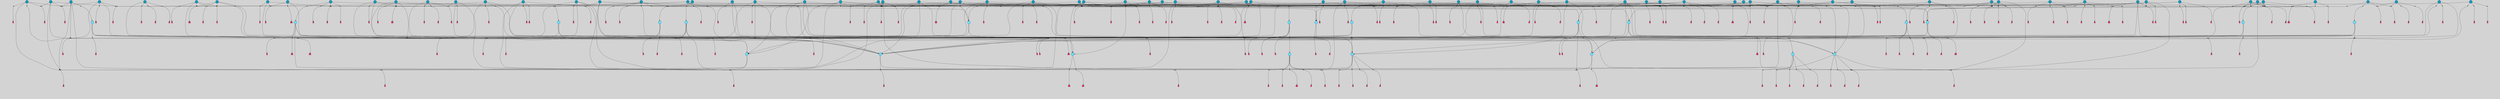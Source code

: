 // File exported with GEGELATI v1.3.1
// On the 2024-04-08 17:48:16
// With the File::TPGGraphDotExporter
digraph{
	graph[pad = "0.212, 0.055" bgcolor = lightgray]
	node[shape=circle style = filled label = ""]
		T3 [fillcolor="#66ddff"]
		T7 [fillcolor="#66ddff"]
		T9 [fillcolor="#66ddff"]
		T11 [fillcolor="#66ddff"]
		T24 [fillcolor="#66ddff"]
		T27 [fillcolor="#66ddff"]
		T90 [fillcolor="#66ddff"]
		T111 [fillcolor="#66ddff"]
		T129 [fillcolor="#66ddff"]
		T150 [fillcolor="#66ddff"]
		T159 [fillcolor="#66ddff"]
		T193 [fillcolor="#66ddff"]
		T194 [fillcolor="#66ddff"]
		T211 [fillcolor="#66ddff"]
		T212 [fillcolor="#66ddff"]
		T215 [fillcolor="#66ddff"]
		T246 [fillcolor="#66ddff"]
		T255 [fillcolor="#1199bb"]
		T280 [fillcolor="#1199bb"]
		T291 [fillcolor="#1199bb"]
		T294 [fillcolor="#1199bb"]
		T297 [fillcolor="#1199bb"]
		T316 [fillcolor="#1199bb"]
		T319 [fillcolor="#1199bb"]
		T320 [fillcolor="#1199bb"]
		T321 [fillcolor="#66ddff"]
		T322 [fillcolor="#1199bb"]
		T325 [fillcolor="#1199bb"]
		T330 [fillcolor="#1199bb"]
		T333 [fillcolor="#1199bb"]
		T354 [fillcolor="#1199bb"]
		T382 [fillcolor="#1199bb"]
		T387 [fillcolor="#1199bb"]
		T399 [fillcolor="#66ddff"]
		T400 [fillcolor="#1199bb"]
		T401 [fillcolor="#1199bb"]
		T410 [fillcolor="#1199bb"]
		T411 [fillcolor="#1199bb"]
		T412 [fillcolor="#1199bb"]
		T414 [fillcolor="#1199bb"]
		T418 [fillcolor="#1199bb"]
		T419 [fillcolor="#1199bb"]
		T420 [fillcolor="#1199bb"]
		T421 [fillcolor="#1199bb"]
		T422 [fillcolor="#1199bb"]
		T424 [fillcolor="#1199bb"]
		T425 [fillcolor="#1199bb"]
		T426 [fillcolor="#66ddff"]
		T391 [fillcolor="#1199bb"]
		T429 [fillcolor="#1199bb"]
		T430 [fillcolor="#1199bb"]
		T431 [fillcolor="#1199bb"]
		T432 [fillcolor="#1199bb"]
		T433 [fillcolor="#1199bb"]
		T434 [fillcolor="#1199bb"]
		T435 [fillcolor="#66ddff"]
		T436 [fillcolor="#1199bb"]
		T437 [fillcolor="#1199bb"]
		T440 [fillcolor="#1199bb"]
		T116 [fillcolor="#1199bb"]
		T443 [fillcolor="#1199bb"]
		T444 [fillcolor="#1199bb"]
		T448 [fillcolor="#1199bb"]
		T279 [fillcolor="#1199bb"]
		T451 [fillcolor="#1199bb"]
		T454 [fillcolor="#66ddff"]
		T455 [fillcolor="#1199bb"]
		T457 [fillcolor="#66ddff"]
		T459 [fillcolor="#1199bb"]
		T461 [fillcolor="#1199bb"]
		T463 [fillcolor="#1199bb"]
		T466 [fillcolor="#1199bb"]
		T467 [fillcolor="#1199bb"]
		T469 [fillcolor="#1199bb"]
		T471 [fillcolor="#1199bb"]
		T472 [fillcolor="#1199bb"]
		T474 [fillcolor="#1199bb"]
		T476 [fillcolor="#1199bb"]
		T477 [fillcolor="#1199bb"]
		T479 [fillcolor="#1199bb"]
		T480 [fillcolor="#1199bb"]
		T482 [fillcolor="#1199bb"]
		T483 [fillcolor="#1199bb"]
		T484 [fillcolor="#1199bb"]
		T485 [fillcolor="#1199bb"]
		T486 [fillcolor="#1199bb"]
		T487 [fillcolor="#1199bb"]
		T488 [fillcolor="#1199bb"]
		T489 [fillcolor="#1199bb"]
		T490 [fillcolor="#1199bb"]
		T492 [fillcolor="#1199bb"]
		T493 [fillcolor="#1199bb"]
		T496 [fillcolor="#1199bb"]
		T501 [fillcolor="#1199bb"]
		T502 [fillcolor="#1199bb"]
		T503 [fillcolor="#1199bb"]
		T504 [fillcolor="#1199bb"]
		T505 [fillcolor="#1199bb"]
		T506 [fillcolor="#1199bb"]
		T507 [fillcolor="#1199bb"]
		P5030 [fillcolor="#cccccc" shape=point] //6|
		I5030 [shape=box style=invis label="6|1&2|6#1|7&#92;n10|7&2|0#1|5&#92;n9|4&0|1#2|2&#92;n8|6&0|0#1|0&#92;n"]
		P5030 -> I5030[style=invis]
		A4042 [fillcolor="#ff3366" shape=box margin=0.03 width=0 height=0 label="3"]
		T3 -> P5030 -> A4042
		P5031 [fillcolor="#cccccc" shape=point] //3|
		I5031 [shape=box style=invis label="7|6&2|4#0|2&#92;n10|3&2|7#1|4&#92;n11|6&0|4#0|1&#92;n7|1&0|0#2|6&#92;n7|6&0|3#2|6&#92;n4|0&2|6#0|1&#92;n4|4&2|5#0|2&#92;n4|6&0|4#2|7&#92;n10|0&2|3#1|5&#92;n2|6&0|5#0|2&#92;n1|0&2|3#0|7&#92;n1|6&2|0#0|5&#92;n6|2&0|1#0|7&#92;n9|2&0|3#2|7&#92;n5|3&0|6#0|6&#92;n1|7&2|5#2|3&#92;n8|1&2|7#0|6&#92;n1|0&2|5#2|1&#92;n7|1&2|2#2|5&#92;n7|4&2|6#0|3&#92;n"]
		P5031 -> I5031[style=invis]
		A4043 [fillcolor="#ff3366" shape=box margin=0.03 width=0 height=0 label="4"]
		T3 -> P5031 -> A4043
		P5032 [fillcolor="#cccccc" shape=point] //-3|
		I5032 [shape=box style=invis label="1|6&2|7#0|7&#92;n10|2&0|7#1|3&#92;n9|6&2|7#2|2&#92;n5|3&0|7#0|7&#92;n1|6&2|3#0|0&#92;n2|3&2|3#2|2&#92;n5|1&2|6#0|6&#92;n"]
		P5032 -> I5032[style=invis]
		A4044 [fillcolor="#ff3366" shape=box margin=0.03 width=0 height=0 label="7"]
		T7 -> P5032 -> A4044
		P5033 [fillcolor="#cccccc" shape=point] //5|
		I5033 [shape=box style=invis label="0|5&2|3#0|1&#92;n0|6&2|1#2|4&#92;n6|2&2|6#0|7&#92;n7|4&0|3#0|1&#92;n5|4&0|7#1|6&#92;n9|1&0|5#2|2&#92;n6|3&2|3#1|7&#92;n11|7&2|4#1|6&#92;n2|5&0|1#0|0&#92;n4|7&0|0#0|2&#92;n6|2&0|6#0|0&#92;n2|1&2|6#2|4&#92;n10|0&2|0#1|0&#92;n6|6&2|4#0|6&#92;n"]
		P5033 -> I5033[style=invis]
		A4045 [fillcolor="#ff3366" shape=box margin=0.03 width=0 height=0 label="8"]
		T7 -> P5033 -> A4045
		P5034 [fillcolor="#cccccc" shape=point] //-6|
		I5034 [shape=box style=invis label="11|1&0|7#2|0&#92;n10|4&0|1#1|0&#92;n4|3&2|4#2|1&#92;n0|5&2|0#0|0&#92;n6|1&0|0#0|3&#92;n8|2&2|0#0|4&#92;n11|4&2|0#1|6&#92;n7|0&2|6#2|3&#92;n5|3&2|6#2|0&#92;n2|0&2|0#0|4&#92;n"]
		P5034 -> I5034[style=invis]
		A4046 [fillcolor="#ff3366" shape=box margin=0.03 width=0 height=0 label="9"]
		T9 -> P5034 -> A4046
		P5035 [fillcolor="#cccccc" shape=point] //2|
		I5035 [shape=box style=invis label="6|3&2|7#1|4&#92;n8|6&0|0#2|5&#92;n2|1&0|2#0|3&#92;n8|7&0|6#0|4&#92;n2|1&2|0#0|1&#92;n0|0&2|2#2|3&#92;n6|6&0|7#2|1&#92;n6|1&0|7#2|6&#92;n5|4&2|7#0|4&#92;n0|3&0|4#2|0&#92;n11|0&2|0#2|5&#92;n4|5&2|5#2|4&#92;n5|7&0|6#0|4&#92;n9|7&2|5#0|3&#92;n5|4&2|1#0|3&#92;n5|3&0|1#1|7&#92;n0|4&0|3#2|5&#92;n"]
		P5035 -> I5035[style=invis]
		A4047 [fillcolor="#ff3366" shape=box margin=0.03 width=0 height=0 label="10"]
		T9 -> P5035 -> A4047
		P5036 [fillcolor="#cccccc" shape=point] //6|
		I5036 [shape=box style=invis label="3|0&2|7#2|2&#92;n3|2&0|4#2|5&#92;n5|1&0|2#1|0&#92;n8|7&0|1#2|0&#92;n8|5&0|3#0|6&#92;n0|2&0|2#2|3&#92;n1|5&2|5#0|5&#92;n5|6&0|6#0|7&#92;n6|7&0|0#2|6&#92;n1|2&2|3#0|0&#92;n7|7&2|3#0|4&#92;n0|7&2|7#0|6&#92;n1|0&2|2#2|7&#92;n4|4&0|1#0|0&#92;n"]
		P5036 -> I5036[style=invis]
		A4048 [fillcolor="#ff3366" shape=box margin=0.03 width=0 height=0 label="11"]
		T11 -> P5036 -> A4048
		P5037 [fillcolor="#cccccc" shape=point] //-4|
		I5037 [shape=box style=invis label="4|1&0|4#2|6&#92;n1|2&2|2#2|0&#92;n1|2&2|0#0|6&#92;n8|4&2|3#2|5&#92;n5|5&2|1#1|0&#92;n"]
		P5037 -> I5037[style=invis]
		A4049 [fillcolor="#ff3366" shape=box margin=0.03 width=0 height=0 label="12"]
		T11 -> P5037 -> A4049
		P5038 [fillcolor="#cccccc" shape=point] //1|
		I5038 [shape=box style=invis label="5|1&0|6#2|7&#92;n2|4&0|4#2|2&#92;n0|6&0|5#0|4&#92;n10|6&2|5#1|6&#92;n9|3&0|1#1|7&#92;n10|3&2|2#1|0&#92;n5|0&0|0#2|1&#92;n11|3&2|3#1|5&#92;n10|3&0|1#1|0&#92;n2|4&0|1#0|1&#92;n0|2&0|3#2|4&#92;n9|2&2|1#2|5&#92;n11|7&2|6#2|6&#92;n"]
		P5038 -> I5038[style=invis]
		T24 -> P5038 -> T7
		P5039 [fillcolor="#cccccc" shape=point] //5|
		I5039 [shape=box style=invis label="3|0&2|0#0|1&#92;n3|0&0|7#0|1&#92;n5|3&0|2#2|6&#92;n4|4&2|4#2|6&#92;n11|2&0|7#1|6&#92;n2|7&2|2#2|5&#92;n9|3&2|6#2|7&#92;n7|7&0|0#0|4&#92;n6|1&2|4#2|3&#92;n5|4&2|0#1|6&#92;n1|3&0|7#0|4&#92;n"]
		P5039 -> I5039[style=invis]
		A4050 [fillcolor="#ff3366" shape=box margin=0.03 width=0 height=0 label="7"]
		T24 -> P5039 -> A4050
		P5040 [fillcolor="#cccccc" shape=point] //-2|
		I5040 [shape=box style=invis label="4|1&0|4#0|3&#92;n4|2&0|5#2|0&#92;n5|5&2|6#0|5&#92;n1|4&0|1#0|2&#92;n6|3&2|7#1|5&#92;n0|4&2|0#0|3&#92;n8|5&2|5#1|2&#92;n10|7&2|7#1|1&#92;n3|4&0|0#2|1&#92;n3|6&2|5#2|5&#92;n8|3&0|1#0|7&#92;n10|0&2|7#1|3&#92;n4|1&2|4#0|1&#92;n9|3&2|0#0|4&#92;n3|6&2|0#0|4&#92;n1|2&0|6#2|1&#92;n4|0&2|1#2|2&#92;n"]
		P5040 -> I5040[style=invis]
		A4051 [fillcolor="#ff3366" shape=box margin=0.03 width=0 height=0 label="14"]
		T24 -> P5040 -> A4051
		P5041 [fillcolor="#cccccc" shape=point] //2|
		I5041 [shape=box style=invis label="9|1&2|3#0|1&#92;n5|2&2|0#2|4&#92;n3|6&2|5#2|7&#92;n7|0&2|5#0|4&#92;n1|2&0|3#0|5&#92;n7|3&2|7#0|0&#92;n"]
		P5041 -> I5041[style=invis]
		A4052 [fillcolor="#ff3366" shape=box margin=0.03 width=0 height=0 label="2"]
		T27 -> P5041 -> A4052
		P5042 [fillcolor="#cccccc" shape=point] //-6|
		I5042 [shape=box style=invis label="7|5&0|4#0|4&#92;n11|0&2|5#2|1&#92;n"]
		P5042 -> I5042[style=invis]
		A4053 [fillcolor="#ff3366" shape=box margin=0.03 width=0 height=0 label="3"]
		T27 -> P5042 -> A4053
		T27 -> P5031
		P5043 [fillcolor="#cccccc" shape=point] //0|
		I5043 [shape=box style=invis label="2|5&0|1#0|6&#92;n6|1&2|2#2|7&#92;n8|0&0|3#1|4&#92;n4|3&2|5#2|4&#92;n8|1&2|4#0|0&#92;n6|6&0|1#2|6&#92;n11|7&2|4#2|5&#92;n6|2&2|4#0|2&#92;n8|5&2|4#2|4&#92;n2|1&2|1#2|2&#92;n2|7&2|5#2|6&#92;n9|7&0|5#0|4&#92;n1|2&0|5#2|6&#92;n4|2&2|3#2|7&#92;n3|3&2|1#0|2&#92;n"]
		P5043 -> I5043[style=invis]
		A4054 [fillcolor="#ff3366" shape=box margin=0.03 width=0 height=0 label="5"]
		T27 -> P5043 -> A4054
		P5044 [fillcolor="#cccccc" shape=point] //0|
		I5044 [shape=box style=invis label="4|0&0|3#2|7&#92;n10|2&0|3#1|7&#92;n3|5&0|2#0|3&#92;n4|5&0|0#2|1&#92;n10|7&2|0#1|2&#92;n5|3&2|3#1|6&#92;n9|5&2|0#0|4&#92;n5|4&2|7#0|2&#92;n10|3&2|7#1|4&#92;n7|2&0|1#2|6&#92;n8|6&0|5#0|5&#92;n8|7&2|3#0|5&#92;n2|6&2|4#0|0&#92;n"]
		P5044 -> I5044[style=invis]
		A4055 [fillcolor="#ff3366" shape=box margin=0.03 width=0 height=0 label="5"]
		T27 -> P5044 -> A4055
		P5045 [fillcolor="#cccccc" shape=point] //-2|
		I5045 [shape=box style=invis label="8|4&2|1#2|5&#92;n4|1&0|7#2|1&#92;n5|7&2|3#2|2&#92;n10|4&2|5#1|7&#92;n10|0&2|6#1|3&#92;n4|5&2|7#0|6&#92;n9|5&2|4#0|4&#92;n2|4&0|5#0|7&#92;n11|1&2|4#2|6&#92;n5|6&0|7#1|2&#92;n2|7&2|7#2|6&#92;n5|2&0|5#1|5&#92;n3|0&0|6#0|2&#92;n4|0&0|4#2|4&#92;n4|4&2|6#0|7&#92;n10|6&2|0#1|4&#92;n9|7&0|3#1|4&#92;n1|4&2|6#0|3&#92;n11|5&2|6#0|3&#92;n0|3&0|5#0|1&#92;n"]
		P5045 -> I5045[style=invis]
		A4056 [fillcolor="#ff3366" shape=box margin=0.03 width=0 height=0 label="13"]
		T90 -> P5045 -> A4056
		P5046 [fillcolor="#cccccc" shape=point] //4|
		I5046 [shape=box style=invis label="7|1&2|6#1|3&#92;n10|1&0|3#1|6&#92;n8|5&2|3#2|1&#92;n11|5&0|0#2|6&#92;n4|1&0|6#0|0&#92;n11|1&0|2#0|3&#92;n2|0&2|1#0|7&#92;n"]
		P5046 -> I5046[style=invis]
		A4057 [fillcolor="#ff3366" shape=box margin=0.03 width=0 height=0 label="2"]
		T90 -> P5046 -> A4057
		P5047 [fillcolor="#cccccc" shape=point] //7|
		I5047 [shape=box style=invis label="10|3&0|1#1|4&#92;n4|6&0|0#0|2&#92;n4|5&0|6#0|0&#92;n4|3&0|6#2|1&#92;n7|0&0|3#1|2&#92;n4|7&0|6#0|5&#92;n7|6&0|7#0|6&#92;n6|6&0|0#0|3&#92;n11|1&0|4#2|5&#92;n10|2&0|3#1|2&#92;n"]
		P5047 -> I5047[style=invis]
		A4058 [fillcolor="#ff3366" shape=box margin=0.03 width=0 height=0 label="4"]
		T90 -> P5047 -> A4058
		P5048 [fillcolor="#cccccc" shape=point] //-3|
		I5048 [shape=box style=invis label="8|1&2|3#0|5&#92;n0|6&0|5#0|5&#92;n3|7&2|1#0|6&#92;n3|5&0|1#0|0&#92;n9|5&2|0#0|4&#92;n3|5&0|2#0|3&#92;n10|6&2|4#1|0&#92;n9|4&2|7#2|6&#92;n1|7&2|5#2|2&#92;n"]
		P5048 -> I5048[style=invis]
		A4059 [fillcolor="#ff3366" shape=box margin=0.03 width=0 height=0 label="5"]
		T90 -> P5048 -> A4059
		P5049 [fillcolor="#cccccc" shape=point] //-7|
		I5049 [shape=box style=invis label="3|0&2|0#0|1&#92;n1|1&0|2#0|4&#92;n11|2&0|7#1|6&#92;n9|7&0|0#0|4&#92;n3|0&0|7#0|1&#92;n9|3&2|6#2|7&#92;n5|3&0|2#2|6&#92;n6|1&2|4#2|3&#92;n5|4&2|0#1|6&#92;n1|3&0|7#0|7&#92;n"]
		P5049 -> I5049[style=invis]
		A4060 [fillcolor="#ff3366" shape=box margin=0.03 width=0 height=0 label="7"]
		T90 -> P5049 -> A4060
		P5050 [fillcolor="#cccccc" shape=point] //-5|
		I5050 [shape=box style=invis label="0|0&2|3#0|2&#92;n10|5&0|6#1|3&#92;n7|3&0|6#2|3&#92;n3|4&0|6#0|6&#92;n10|5&0|2#1|1&#92;n5|0&0|1#0|3&#92;n6|6&2|5#1|5&#92;n7|4&0|2#1|7&#92;n5|7&0|1#2|5&#92;n1|5&0|0#0|3&#92;n7|5&2|1#2|6&#92;n9|0&0|2#0|0&#92;n4|0&2|4#0|0&#92;n4|6&0|0#2|3&#92;n3|1&0|6#2|5&#92;n7|7&2|1#2|3&#92;n9|4&2|2#0|6&#92;n"]
		P5050 -> I5050[style=invis]
		T111 -> P5050 -> T9
		P5051 [fillcolor="#cccccc" shape=point] //7|
		I5051 [shape=box style=invis label="7|4&2|1#2|0&#92;n4|1&2|4#2|3&#92;n5|0&2|0#2|2&#92;n6|1&2|4#2|6&#92;n"]
		P5051 -> I5051[style=invis]
		A4061 [fillcolor="#ff3366" shape=box margin=0.03 width=0 height=0 label="9"]
		T111 -> P5051 -> A4061
		P5052 [fillcolor="#cccccc" shape=point] //2|
		I5052 [shape=box style=invis label="3|0&2|0#0|1&#92;n11|2&0|7#1|6&#92;n8|7&2|4#0|5&#92;n5|3&0|2#2|6&#92;n4|4&2|4#2|6&#92;n3|0&0|7#0|1&#92;n2|7&2|2#2|5&#92;n9|3&2|6#2|7&#92;n7|7&0|0#0|4&#92;n6|1&2|4#1|3&#92;n5|4&2|0#1|6&#92;n1|3&0|7#0|4&#92;n"]
		P5052 -> I5052[style=invis]
		A4062 [fillcolor="#ff3366" shape=box margin=0.03 width=0 height=0 label="7"]
		T111 -> P5052 -> A4062
		T111 -> P5034
		P5053 [fillcolor="#cccccc" shape=point] //8|
		I5053 [shape=box style=invis label="9|0&0|1#2|0&#92;n10|1&2|5#1|4&#92;n8|2&2|6#0|4&#92;n2|4&2|5#2|3&#92;n4|2&2|2#0|2&#92;n7|5&0|2#0|0&#92;n8|2&2|1#1|3&#92;n8|7&0|7#2|1&#92;n1|1&0|0#0|7&#92;n5|6&2|5#1|0&#92;n6|6&2|5#0|0&#92;n11|4&0|3#2|6&#92;n4|2&2|4#0|7&#92;n5|6&0|1#2|0&#92;n11|3&0|2#0|7&#92;n"]
		P5053 -> I5053[style=invis]
		A4063 [fillcolor="#ff3366" shape=box margin=0.03 width=0 height=0 label="6"]
		T129 -> P5053 -> A4063
		T129 -> P5039
		P5054 [fillcolor="#cccccc" shape=point] //10|
		I5054 [shape=box style=invis label="4|5&2|7#2|1&#92;n1|7&2|3#0|6&#92;n3|5&2|2#0|3&#92;n10|3&0|7#1|4&#92;n7|1&0|4#2|6&#92;n10|2&0|3#1|7&#92;n9|5&2|0#0|4&#92;n4|0&0|3#2|7&#92;n11|4&2|6#1|2&#92;n5|4&2|7#0|2&#92;n2|6&2|4#0|0&#92;n6|5&0|7#2|1&#92;n5|3&2|3#1|6&#92;n10|7&2|0#1|2&#92;n"]
		P5054 -> I5054[style=invis]
		A4064 [fillcolor="#ff3366" shape=box margin=0.03 width=0 height=0 label="5"]
		T129 -> P5054 -> A4064
		P5055 [fillcolor="#cccccc" shape=point] //5|
		I5055 [shape=box style=invis label="9|4&2|3#1|3&#92;n0|4&2|4#0|5&#92;n6|1&2|6#2|5&#92;n4|0&0|5#2|0&#92;n"]
		P5055 -> I5055[style=invis]
		A4065 [fillcolor="#ff3366" shape=box margin=0.03 width=0 height=0 label="7"]
		T129 -> P5055 -> A4065
		P5056 [fillcolor="#cccccc" shape=point] //6|
		I5056 [shape=box style=invis label="9|4&2|7#0|6&#92;n8|4&0|1#1|0&#92;n1|3&0|0#2|1&#92;n2|4&0|6#2|2&#92;n5|1&2|5#0|7&#92;n3|0&0|3#2|6&#92;n2|2&2|6#0|2&#92;n8|4&0|4#2|2&#92;n5|1&2|4#0|3&#92;n9|4&0|6#0|6&#92;n5|0&2|2#1|5&#92;n11|7&0|0#1|1&#92;n0|4&0|3#0|3&#92;n7|7&2|4#2|5&#92;n1|5&0|1#2|1&#92;n"]
		P5056 -> I5056[style=invis]
		A4066 [fillcolor="#ff3366" shape=box margin=0.03 width=0 height=0 label="1"]
		T129 -> P5056 -> A4066
		P5057 [fillcolor="#cccccc" shape=point] //-3|
		I5057 [shape=box style=invis label="2|6&0|0#0|7&#92;n9|6&2|0#0|6&#92;n3|0&0|5#0|1&#92;n5|5&0|4#0|3&#92;n6|1&2|4#2|3&#92;n2|7&2|2#2|5&#92;n5|3&0|2#2|6&#92;n7|7&0|0#0|4&#92;n5|4&2|0#1|6&#92;n9|3&2|6#2|7&#92;n1|3&0|7#0|4&#92;n"]
		P5057 -> I5057[style=invis]
		A4067 [fillcolor="#ff3366" shape=box margin=0.03 width=0 height=0 label="7"]
		T150 -> P5057 -> A4067
		P5058 [fillcolor="#cccccc" shape=point] //4|
		I5058 [shape=box style=invis label="6|0&0|7#1|0&#92;n8|6&2|6#2|7&#92;n"]
		P5058 -> I5058[style=invis]
		A4068 [fillcolor="#ff3366" shape=box margin=0.03 width=0 height=0 label="3"]
		T150 -> P5058 -> A4068
		P5059 [fillcolor="#cccccc" shape=point] //0|
		I5059 [shape=box style=invis label="2|5&0|1#0|6&#92;n6|1&2|2#2|7&#92;n8|0&0|3#1|4&#92;n11|7&2|4#2|5&#92;n8|1&2|4#0|0&#92;n6|6&0|1#2|6&#92;n7|0&2|4#1|0&#92;n4|1&2|5#2|4&#92;n6|2&2|4#0|2&#92;n8|5&2|4#2|4&#92;n2|1&2|1#2|2&#92;n2|7&2|5#2|6&#92;n9|7&0|5#0|4&#92;n1|2&0|5#2|6&#92;n4|2&2|3#2|7&#92;n3|3&2|1#0|2&#92;n"]
		P5059 -> I5059[style=invis]
		A4069 [fillcolor="#ff3366" shape=box margin=0.03 width=0 height=0 label="5"]
		T150 -> P5059 -> A4069
		P5060 [fillcolor="#cccccc" shape=point] //-8|
		I5060 [shape=box style=invis label="7|5&0|4#2|4&#92;n"]
		P5060 -> I5060[style=invis]
		A4070 [fillcolor="#ff3366" shape=box margin=0.03 width=0 height=0 label="3"]
		T150 -> P5060 -> A4070
		P5061 [fillcolor="#cccccc" shape=point] //7|
		I5061 [shape=box style=invis label="1|6&2|7#0|7&#92;n9|6&2|7#2|2&#92;n10|2&0|7#1|0&#92;n1|6&2|3#0|0&#92;n5|0&2|2#1|1&#92;n2|3&2|3#2|2&#92;n5|1&2|6#0|6&#92;n"]
		P5061 -> I5061[style=invis]
		T150 -> P5061 -> T90
		P5062 [fillcolor="#cccccc" shape=point] //7|
		I5062 [shape=box style=invis label="7|0&2|1#2|0&#92;n9|7&2|1#1|7&#92;n8|2&0|1#1|0&#92;n6|6&0|2#1|1&#92;n2|2&0|5#0|0&#92;n5|7&0|0#2|1&#92;n5|1&2|5#1|5&#92;n4|7&2|4#2|3&#92;n10|5&2|2#1|5&#92;n1|3&2|2#2|0&#92;n10|2&2|6#1|5&#92;n"]
		P5062 -> I5062[style=invis]
		A4071 [fillcolor="#ff3366" shape=box margin=0.03 width=0 height=0 label="1"]
		T159 -> P5062 -> A4071
		P5063 [fillcolor="#cccccc" shape=point] //7|
		I5063 [shape=box style=invis label="7|4&2|7#0|4&#92;n4|6&0|1#2|5&#92;n2|1&2|3#0|0&#92;n4|3&2|0#0|1&#92;n0|0&2|7#2|7&#92;n7|7&0|5#2|3&#92;n5|0&2|1#2|2&#92;n10|0&0|4#1|2&#92;n4|4&0|7#0|0&#92;n6|7&0|2#0|1&#92;n1|4&2|5#0|4&#92;n"]
		P5063 -> I5063[style=invis]
		A4072 [fillcolor="#ff3366" shape=box margin=0.03 width=0 height=0 label="0"]
		T159 -> P5063 -> A4072
		P5064 [fillcolor="#cccccc" shape=point] //5|
		I5064 [shape=box style=invis label="0|5&2|3#0|1&#92;n0|6&2|1#2|4&#92;n6|2&2|6#0|7&#92;n9|0&2|7#1|1&#92;n7|4&0|3#0|1&#92;n11|7&2|4#1|6&#92;n9|1&0|5#2|2&#92;n5|4&0|7#1|6&#92;n2|5&0|1#0|0&#92;n4|7&0|0#0|2&#92;n6|2&0|6#0|0&#92;n2|1&2|6#2|4&#92;n10|0&0|0#1|0&#92;n6|6&2|4#0|6&#92;n"]
		P5064 -> I5064[style=invis]
		T159 -> P5064 -> T129
		P5065 [fillcolor="#cccccc" shape=point] //-2|
		I5065 [shape=box style=invis label="1|0&0|3#0|3&#92;n2|7&0|4#0|4&#92;n11|6&2|1#1|4&#92;n6|1&2|5#0|0&#92;n2|0&2|0#0|6&#92;n1|3&2|1#0|4&#92;n"]
		P5065 -> I5065[style=invis]
		A4073 [fillcolor="#ff3366" shape=box margin=0.03 width=0 height=0 label="2"]
		T193 -> P5065 -> A4073
		P5066 [fillcolor="#cccccc" shape=point] //3|
		I5066 [shape=box style=invis label="5|4&2|7#0|4&#92;n0|4&0|3#2|5&#92;n8|6&0|0#2|5&#92;n2|1&0|2#0|3&#92;n9|7&0|6#0|4&#92;n0|0&2|2#2|3&#92;n6|6&0|7#2|1&#92;n6|1&0|7#2|6&#92;n0|3&0|4#2|0&#92;n11|0&2|0#2|5&#92;n4|5&2|5#2|4&#92;n5|3&0|1#1|7&#92;n9|7&2|2#0|3&#92;n5|4&2|1#0|3&#92;n5|0&0|6#0|4&#92;n0|0&0|1#2|0&#92;n"]
		P5066 -> I5066[style=invis]
		A4074 [fillcolor="#ff3366" shape=box margin=0.03 width=0 height=0 label="10"]
		T193 -> P5066 -> A4074
		P5067 [fillcolor="#cccccc" shape=point] //-1|
		I5067 [shape=box style=invis label="1|7&2|1#0|6&#92;n8|1&2|3#0|5&#92;n10|6&2|7#1|0&#92;n1|7&2|5#0|2&#92;n0|3&0|3#2|2&#92;n3|5&0|1#0|0&#92;n3|5&0|2#0|3&#92;n1|5&2|0#0|4&#92;n5|7&2|2#2|5&#92;n4|0&2|3#0|3&#92;n"]
		P5067 -> I5067[style=invis]
		T193 -> P5067 -> T3
		P5068 [fillcolor="#cccccc" shape=point] //10|
		I5068 [shape=box style=invis label="6|1&2|4#2|3&#92;n3|0&0|7#0|1&#92;n5|3&0|2#2|6&#92;n4|4&0|4#2|6&#92;n5|4&2|0#1|6&#92;n10|5&0|6#1|5&#92;n2|5&2|1#2|2&#92;n1|3&0|7#0|4&#92;n3|0&2|0#0|1&#92;n11|2&0|5#1|6&#92;n9|3&2|6#2|7&#92;n7|7&0|0#0|4&#92;n"]
		P5068 -> I5068[style=invis]
		A4075 [fillcolor="#ff3366" shape=box margin=0.03 width=0 height=0 label="7"]
		T193 -> P5068 -> A4075
		P5069 [fillcolor="#cccccc" shape=point] //5|
		I5069 [shape=box style=invis label="3|0&2|0#2|1&#92;n3|0&0|7#0|1&#92;n5|3&0|2#2|6&#92;n4|4&2|4#2|6&#92;n5|4&2|0#1|6&#92;n2|7&2|2#2|5&#92;n1|3&0|7#0|4&#92;n11|6&2|2#0|7&#92;n7|7&0|0#0|4&#92;n6|1&2|4#2|3&#92;n11|0&0|7#1|6&#92;n9|3&2|6#2|7&#92;n"]
		P5069 -> I5069[style=invis]
		A4076 [fillcolor="#ff3366" shape=box margin=0.03 width=0 height=0 label="7"]
		T194 -> P5069 -> A4076
		P5070 [fillcolor="#cccccc" shape=point] //4|
		I5070 [shape=box style=invis label="7|1&0|6#0|1&#92;n6|7&2|7#1|7&#92;n10|1&2|1#1|1&#92;n9|6&2|2#1|4&#92;n4|7&0|4#2|2&#92;n9|6&0|5#1|1&#92;n10|0&2|6#1|6&#92;n5|1&0|1#2|3&#92;n10|1&0|5#1|0&#92;n3|4&2|3#0|0&#92;n8|2&0|5#2|4&#92;n1|6&2|0#0|0&#92;n2|3&0|1#2|6&#92;n5|2&2|2#1|6&#92;n2|2&0|1#2|1&#92;n3|1&2|7#0|3&#92;n6|7&2|3#0|4&#92;n"]
		P5070 -> I5070[style=invis]
		A4077 [fillcolor="#ff3366" shape=box margin=0.03 width=0 height=0 label="10"]
		T194 -> P5070 -> A4077
		P5071 [fillcolor="#cccccc" shape=point] //-4|
		I5071 [shape=box style=invis label="0|4&0|0#2|7&#92;n8|5&2|4#2|4&#92;n4|3&2|5#2|4&#92;n11|7&2|2#2|5&#92;n6|5&2|2#2|7&#92;n3|2&0|7#0|7&#92;n3|3&2|1#0|3&#92;n2|6&0|3#2|5&#92;n0|1&2|6#2|2&#92;n8|2&0|0#1|6&#92;n0|7&0|5#0|4&#92;n9|5&0|3#2|7&#92;n2|7&2|5#2|6&#92;n9|0&2|0#0|1&#92;n1|2&2|4#0|2&#92;n"]
		P5071 -> I5071[style=invis]
		T194 -> P5071 -> T27
		T194 -> P5063
		P5072 [fillcolor="#cccccc" shape=point] //5|
		I5072 [shape=box style=invis label="3|0&2|0#0|1&#92;n3|0&0|7#0|1&#92;n5|3&0|2#2|6&#92;n4|4&2|4#2|6&#92;n11|2&0|7#1|6&#92;n2|7&2|2#2|5&#92;n9|3&2|6#2|7&#92;n7|7&0|0#0|4&#92;n6|1&2|4#2|3&#92;n5|4&2|0#1|6&#92;n1|3&0|7#0|4&#92;n"]
		P5072 -> I5072[style=invis]
		A4078 [fillcolor="#ff3366" shape=box margin=0.03 width=0 height=0 label="7"]
		T211 -> P5072 -> A4078
		P5073 [fillcolor="#cccccc" shape=point] //10|
		I5073 [shape=box style=invis label="4|5&2|7#2|1&#92;n1|7&2|3#0|6&#92;n3|5&2|2#0|3&#92;n10|3&0|7#1|4&#92;n7|1&0|4#2|6&#92;n10|2&0|3#1|7&#92;n9|5&2|0#0|4&#92;n4|0&0|3#2|7&#92;n11|4&2|6#1|2&#92;n5|4&2|7#0|2&#92;n2|6&2|4#0|0&#92;n6|5&0|7#2|1&#92;n5|3&2|3#1|6&#92;n10|7&2|0#1|2&#92;n"]
		P5073 -> I5073[style=invis]
		A4079 [fillcolor="#ff3366" shape=box margin=0.03 width=0 height=0 label="5"]
		T211 -> P5073 -> A4079
		P5074 [fillcolor="#cccccc" shape=point] //8|
		I5074 [shape=box style=invis label="9|0&0|1#2|0&#92;n10|1&2|5#1|4&#92;n8|2&2|6#0|4&#92;n2|4&2|5#2|3&#92;n4|2&2|2#0|2&#92;n7|5&0|2#0|0&#92;n8|2&2|1#1|3&#92;n8|7&0|7#2|1&#92;n1|1&0|0#0|7&#92;n5|6&2|5#1|0&#92;n6|6&2|5#0|0&#92;n11|4&0|3#2|6&#92;n4|2&2|4#0|7&#92;n5|6&0|1#2|0&#92;n11|3&0|2#0|7&#92;n"]
		P5074 -> I5074[style=invis]
		A4080 [fillcolor="#ff3366" shape=box margin=0.03 width=0 height=0 label="6"]
		T211 -> P5074 -> A4080
		P5075 [fillcolor="#cccccc" shape=point] //5|
		I5075 [shape=box style=invis label="0|5&2|3#0|1&#92;n0|6&2|1#2|4&#92;n6|2&2|6#0|7&#92;n9|0&2|7#1|1&#92;n7|4&0|3#0|1&#92;n11|7&2|4#1|6&#92;n9|1&0|5#2|2&#92;n5|4&0|7#1|6&#92;n2|5&0|1#0|0&#92;n4|7&0|0#0|2&#92;n6|2&0|6#0|0&#92;n2|1&2|6#2|4&#92;n10|0&0|0#1|0&#92;n6|6&2|4#0|6&#92;n"]
		P5075 -> I5075[style=invis]
		T212 -> P5075 -> T211
		P5076 [fillcolor="#cccccc" shape=point] //6|
		I5076 [shape=box style=invis label="9|4&2|7#0|6&#92;n8|4&0|1#1|0&#92;n1|3&0|0#2|1&#92;n2|4&0|6#2|2&#92;n5|1&2|5#0|7&#92;n3|0&0|3#2|6&#92;n2|2&2|6#0|2&#92;n8|4&0|4#2|2&#92;n5|1&2|4#0|3&#92;n9|4&0|6#0|6&#92;n5|0&2|2#1|5&#92;n11|7&0|0#1|1&#92;n0|4&0|3#0|3&#92;n7|7&2|4#2|5&#92;n1|5&0|1#2|1&#92;n"]
		P5076 -> I5076[style=invis]
		A4081 [fillcolor="#ff3366" shape=box margin=0.03 width=0 height=0 label="1"]
		T211 -> P5076 -> A4081
		P5077 [fillcolor="#cccccc" shape=point] //7|
		I5077 [shape=box style=invis label="7|4&2|7#0|4&#92;n4|6&0|1#2|5&#92;n2|1&2|3#0|0&#92;n4|3&2|0#0|1&#92;n0|0&2|7#2|7&#92;n7|7&0|5#2|3&#92;n5|0&2|1#2|2&#92;n10|0&0|4#1|2&#92;n4|4&0|7#0|0&#92;n6|7&0|2#0|1&#92;n1|4&2|5#0|4&#92;n"]
		P5077 -> I5077[style=invis]
		A4082 [fillcolor="#ff3366" shape=box margin=0.03 width=0 height=0 label="0"]
		T212 -> P5077 -> A4082
		P5078 [fillcolor="#cccccc" shape=point] //5|
		I5078 [shape=box style=invis label="9|4&2|3#1|3&#92;n0|4&2|4#0|5&#92;n6|1&2|6#2|5&#92;n4|0&0|5#2|0&#92;n"]
		P5078 -> I5078[style=invis]
		A4083 [fillcolor="#ff3366" shape=box margin=0.03 width=0 height=0 label="7"]
		T211 -> P5078 -> A4083
		P5079 [fillcolor="#cccccc" shape=point] //7|
		I5079 [shape=box style=invis label="7|0&2|1#2|0&#92;n9|7&2|1#1|7&#92;n8|2&0|1#1|0&#92;n6|6&0|2#1|1&#92;n2|2&0|5#0|0&#92;n5|7&0|0#2|1&#92;n5|1&2|5#1|5&#92;n4|7&2|4#2|3&#92;n10|5&2|2#1|5&#92;n1|3&2|2#2|0&#92;n10|2&2|6#1|5&#92;n"]
		P5079 -> I5079[style=invis]
		A4084 [fillcolor="#ff3366" shape=box margin=0.03 width=0 height=0 label="1"]
		T212 -> P5079 -> A4084
		P5080 [fillcolor="#cccccc" shape=point] //-1|
		I5080 [shape=box style=invis label="11|7&2|0#1|7&#92;n1|5&2|4#2|4&#92;n4|3&0|1#0|5&#92;n1|6&0|0#0|4&#92;n8|6&2|4#0|0&#92;n4|0&0|0#0|5&#92;n10|4&2|0#1|0&#92;n9|6&2|5#1|3&#92;n0|7&2|1#0|5&#92;n0|6&2|3#2|0&#92;n4|4&0|5#0|1&#92;n"]
		P5080 -> I5080[style=invis]
		A4085 [fillcolor="#ff3366" shape=box margin=0.03 width=0 height=0 label="12"]
		T215 -> P5080 -> A4085
		P5081 [fillcolor="#cccccc" shape=point] //1|
		I5081 [shape=box style=invis label="9|3&0|0#1|1&#92;n4|6&0|5#0|7&#92;n3|6&0|0#2|0&#92;n6|2&2|5#1|4&#92;n8|7&0|7#0|0&#92;n5|0&2|6#0|6&#92;n"]
		P5081 -> I5081[style=invis]
		A4086 [fillcolor="#ff3366" shape=box margin=0.03 width=0 height=0 label="5"]
		T215 -> P5081 -> A4086
		P5082 [fillcolor="#cccccc" shape=point] //5|
		I5082 [shape=box style=invis label="4|4&0|6#2|1&#92;n7|6&0|1#1|4&#92;n6|2&0|7#1|3&#92;n9|1&2|6#0|7&#92;n1|6&2|3#0|0&#92;n2|3&2|3#2|2&#92;n1|0&2|7#2|7&#92;n10|3&0|7#1|7&#92;n"]
		P5082 -> I5082[style=invis]
		A4087 [fillcolor="#ff3366" shape=box margin=0.03 width=0 height=0 label="7"]
		T215 -> P5082 -> A4087
		T246 -> P5063
		T246 -> P5064
		P5083 [fillcolor="#cccccc" shape=point] //5|
		I5083 [shape=box style=invis label="9|4&2|3#1|3&#92;n0|4&2|4#0|5&#92;n6|1&2|6#2|5&#92;n8|5&2|2#1|7&#92;n0|0&0|5#2|0&#92;n"]
		P5083 -> I5083[style=invis]
		A4088 [fillcolor="#ff3366" shape=box margin=0.03 width=0 height=0 label="7"]
		T246 -> P5083 -> A4088
		T255 -> P5067
		P5084 [fillcolor="#cccccc" shape=point] //-9|
		I5084 [shape=box style=invis label="7|1&0|0#2|6&#92;n1|6&0|4#2|7&#92;n7|6&2|4#0|2&#92;n10|7&2|1#1|3&#92;n7|6&0|3#2|6&#92;n4|0&2|2#2|1&#92;n1|0&0|5#2|3&#92;n6|1&2|6#1|1&#92;n7|4&2|6#1|0&#92;n9|5&0|1#0|2&#92;n9|2&0|3#0|7&#92;n6|0&2|7#0|6&#92;n10|5&2|3#1|5&#92;n10|0&2|7#1|4&#92;n1|0&2|3#0|7&#92;n5|2&0|6#0|6&#92;n2|6&0|1#0|2&#92;n7|4&2|5#0|3&#92;n3|6&2|4#0|5&#92;n1|6&2|0#0|5&#92;n"]
		P5084 -> I5084[style=invis]
		A4089 [fillcolor="#ff3366" shape=box margin=0.03 width=0 height=0 label="4"]
		T255 -> P5084 -> A4089
		P5085 [fillcolor="#cccccc" shape=point] //7|
		I5085 [shape=box style=invis label="9|6&2|6#1|3&#92;n9|7&2|0#1|7&#92;n3|0&2|0#0|0&#92;n1|6&0|0#0|4&#92;n7|4&0|3#0|1&#92;n"]
		P5085 -> I5085[style=invis]
		A4090 [fillcolor="#ff3366" shape=box margin=0.03 width=0 height=0 label="12"]
		T255 -> P5085 -> A4090
		P5086 [fillcolor="#cccccc" shape=point] //-9|
		I5086 [shape=box style=invis label="11|5&0|0#2|6&#92;n8|5&2|3#2|1&#92;n7|1&0|6#1|3&#92;n11|4&0|2#0|1&#92;n9|0&2|7#1|6&#92;n10|1&0|3#1|6&#92;n0|3&0|4#2|5&#92;n5|7&2|3#1|6&#92;n2|0&2|1#0|7&#92;n"]
		P5086 -> I5086[style=invis]
		A4091 [fillcolor="#ff3366" shape=box margin=0.03 width=0 height=0 label="2"]
		T255 -> P5086 -> A4091
		P5087 [fillcolor="#cccccc" shape=point] //-7|
		I5087 [shape=box style=invis label="9|1&2|7#2|1&#92;n7|0&2|0#2|7&#92;n2|3&2|3#2|2&#92;n8|5&2|1#0|3&#92;n5|5&0|7#0|1&#92;n1|6&2|7#0|7&#92;n10|2&0|7#1|3&#92;n6|4&2|2#2|4&#92;n0|6&2|5#0|2&#92;n"]
		P5087 -> I5087[style=invis]
		A4092 [fillcolor="#ff3366" shape=box margin=0.03 width=0 height=0 label="7"]
		T255 -> P5087 -> A4092
		T280 -> P5080
		P5088 [fillcolor="#cccccc" shape=point] //3|
		I5088 [shape=box style=invis label="0|4&2|7#0|0&#92;n2|5&2|1#0|5&#92;n10|3&2|2#1|6&#92;n4|3&2|2#0|5&#92;n5|3&0|0#0|6&#92;n9|4&2|2#0|2&#92;n9|1&0|1#0|4&#92;n8|3&2|6#0|3&#92;n1|2&2|6#0|1&#92;n10|0&2|1#1|5&#92;n"]
		P5088 -> I5088[style=invis]
		A4093 [fillcolor="#ff3366" shape=box margin=0.03 width=0 height=0 label="7"]
		T280 -> P5088 -> A4093
		P5089 [fillcolor="#cccccc" shape=point] //3|
		I5089 [shape=box style=invis label="10|4&0|5#1|2&#92;n10|7&2|3#1|4&#92;n1|5&2|4#0|2&#92;n2|0&2|6#0|3&#92;n2|0&2|4#2|0&#92;n2|5&2|1#0|0&#92;n1|1&2|3#2|1&#92;n11|7&0|5#2|7&#92;n5|0&2|6#0|3&#92;n"]
		P5089 -> I5089[style=invis]
		A4094 [fillcolor="#ff3366" shape=box margin=0.03 width=0 height=0 label="2"]
		T280 -> P5089 -> A4094
		P5090 [fillcolor="#cccccc" shape=point] //-9|
		I5090 [shape=box style=invis label="10|3&0|5#1|7&#92;n9|0&2|4#1|3&#92;n"]
		P5090 -> I5090[style=invis]
		A4095 [fillcolor="#ff3366" shape=box margin=0.03 width=0 height=0 label="3"]
		T280 -> P5090 -> A4095
		T291 -> P5033
		P5091 [fillcolor="#cccccc" shape=point] //-3|
		I5091 [shape=box style=invis label="6|0&2|1#2|4&#92;n0|7&0|5#2|7&#92;n1|7&2|3#0|2&#92;n"]
		P5091 -> I5091[style=invis]
		A4096 [fillcolor="#ff3366" shape=box margin=0.03 width=0 height=0 label="3"]
		T291 -> P5091 -> A4096
		T291 -> P5068
		P5092 [fillcolor="#cccccc" shape=point] //-3|
		I5092 [shape=box style=invis label="5|0&2|1#2|2&#92;n4|6&0|2#2|5&#92;n1|4&2|5#0|4&#92;n4|3&2|0#0|1&#92;n0|0&2|6#2|7&#92;n10|0&0|4#1|2&#92;n4|4&0|7#0|0&#92;n6|1&0|2#0|1&#92;n2|1&2|3#0|0&#92;n"]
		P5092 -> I5092[style=invis]
		A4097 [fillcolor="#ff3366" shape=box margin=0.03 width=0 height=0 label="0"]
		T291 -> P5092 -> A4097
		P5093 [fillcolor="#cccccc" shape=point] //-6|
		I5093 [shape=box style=invis label="11|2&2|4#1|0&#92;n8|1&0|3#0|5&#92;n3|1&0|0#0|1&#92;n7|1&0|1#0|5&#92;n3|5&0|7#0|0&#92;n9|4&2|7#2|6&#92;n10|6&0|4#1|0&#92;n11|5&0|0#1|5&#92;n4|4&0|0#2|1&#92;n0|0&2|3#2|4&#92;n"]
		P5093 -> I5093[style=invis]
		A4098 [fillcolor="#ff3366" shape=box margin=0.03 width=0 height=0 label="5"]
		T294 -> P5093 -> A4098
		P5094 [fillcolor="#cccccc" shape=point] //-6|
		I5094 [shape=box style=invis label="10|4&0|1#1|0&#92;n4|3&2|4#2|1&#92;n11|4&2|0#1|6&#92;n8|3&2|0#0|4&#92;n6|1&0|0#0|3&#92;n0|5&2|0#0|0&#92;n0|5&0|1#2|5&#92;n7|4&2|6#2|3&#92;n5|3&2|6#2|0&#92;n2|2&0|5#0|1&#92;n2|0&2|0#0|4&#92;n"]
		P5094 -> I5094[style=invis]
		A4099 [fillcolor="#ff3366" shape=box margin=0.03 width=0 height=0 label="9"]
		T294 -> P5094 -> A4099
		T294 -> P5056
		P5095 [fillcolor="#cccccc" shape=point] //-2|
		I5095 [shape=box style=invis label="11|0&0|4#1|7&#92;n0|0&0|6#2|6&#92;n2|3&0|4#2|5&#92;n6|2&2|4#2|6&#92;n"]
		P5095 -> I5095[style=invis]
		T294 -> P5095 -> T27
		P5096 [fillcolor="#cccccc" shape=point] //4|
		I5096 [shape=box style=invis label="7|1&0|6#0|1&#92;n5|2&2|5#1|6&#92;n10|1&2|1#1|1&#92;n9|6&2|2#1|4&#92;n4|7&0|4#2|2&#92;n9|6&0|4#1|1&#92;n10|0&2|6#1|6&#92;n5|1&0|1#2|3&#92;n1|6&2|0#0|1&#92;n8|2&0|5#2|4&#92;n3|4&2|3#0|0&#92;n10|1&0|5#1|0&#92;n2|2&0|1#2|1&#92;n3|1&2|7#0|3&#92;n"]
		P5096 -> I5096[style=invis]
		A4100 [fillcolor="#ff3366" shape=box margin=0.03 width=0 height=0 label="10"]
		T294 -> P5096 -> A4100
		P5097 [fillcolor="#cccccc" shape=point] //-10|
		I5097 [shape=box style=invis label="3|2&2|1#2|2&#92;n9|5&2|5#0|4&#92;n7|4&0|6#2|2&#92;n7|7&2|5#1|1&#92;n2|4&0|1#0|1&#92;n1|2&0|6#2|2&#92;n1|0&2|1#0|2&#92;n7|1&2|4#1|1&#92;n2|5&0|5#0|0&#92;n8|3&2|4#1|3&#92;n1|4&0|3#0|2&#92;n11|2&2|5#2|1&#92;n"]
		P5097 -> I5097[style=invis]
		A4101 [fillcolor="#ff3366" shape=box margin=0.03 width=0 height=0 label="1"]
		T297 -> P5097 -> A4101
		P5098 [fillcolor="#cccccc" shape=point] //10|
		I5098 [shape=box style=invis label="1|5&0|6#2|0&#92;n6|1&0|7#1|1&#92;n4|7&2|7#0|5&#92;n7|1&2|7#2|3&#92;n4|0&2|0#0|4&#92;n5|3&2|7#2|7&#92;n9|3&2|6#2|0&#92;n4|1&2|7#0|4&#92;n"]
		P5098 -> I5098[style=invis]
		A4102 [fillcolor="#ff3366" shape=box margin=0.03 width=0 height=0 label="9"]
		T297 -> P5098 -> A4102
		P5099 [fillcolor="#cccccc" shape=point] //4|
		I5099 [shape=box style=invis label="10|1&0|0#1|0&#92;n7|4&0|2#1|7&#92;n10|7&2|3#1|4&#92;n2|5&2|4#2|5&#92;n8|0&0|5#2|0&#92;n5|1&2|6#2|7&#92;n5|5&2|7#2|2&#92;n0|7&0|4#0|5&#92;n"]
		P5099 -> I5099[style=invis]
		A4103 [fillcolor="#ff3366" shape=box margin=0.03 width=0 height=0 label="7"]
		T297 -> P5099 -> A4103
		T297 -> P5067
		P5100 [fillcolor="#cccccc" shape=point] //1|
		I5100 [shape=box style=invis label="0|6&2|3#2|0&#92;n1|2&2|5#2|5&#92;n9|2&2|0#1|7&#92;n2|1&2|6#0|0&#92;n2|6&2|4#0|0&#92;n4|0&0|0#0|5&#92;n0|7&2|1#0|5&#92;n1|1&0|0#0|4&#92;n4|3&0|1#0|3&#92;n7|6&0|6#0|1&#92;n6|0&2|2#1|7&#92;n11|7&0|7#2|6&#92;n3|6&0|2#2|4&#92;n4|4&0|5#0|1&#92;n"]
		P5100 -> I5100[style=invis]
		A4104 [fillcolor="#ff3366" shape=box margin=0.03 width=0 height=0 label="12"]
		T316 -> P5100 -> A4104
		P5101 [fillcolor="#cccccc" shape=point] //1|
		I5101 [shape=box style=invis label="2|2&2|3#0|2&#92;n2|2&0|5#2|5&#92;n8|4&0|1#1|0&#92;n9|7&0|6#0|3&#92;n5|1&2|2#0|7&#92;n10|7&0|7#1|3&#92;n7|7&2|4#2|5&#92;n5|5&0|2#2|1&#92;n2|6&2|2#0|0&#92;n9|3&2|2#2|0&#92;n0|6&0|6#2|2&#92;n7|7&0|1#2|3&#92;n3|6&0|1#0|5&#92;n1|5&0|1#2|7&#92;n"]
		P5101 -> I5101[style=invis]
		A4105 [fillcolor="#ff3366" shape=box margin=0.03 width=0 height=0 label="1"]
		T316 -> P5101 -> A4105
		P5102 [fillcolor="#cccccc" shape=point] //-9|
		I5102 [shape=box style=invis label="4|7&2|6#0|5&#92;n11|3&0|2#2|6&#92;n10|2&2|4#1|6&#92;n3|0&2|6#2|7&#92;n4|3&0|5#0|7&#92;n2|3&0|7#0|7&#92;n10|6&0|7#1|5&#92;n10|1&2|2#1|1&#92;n1|7&0|3#2|6&#92;n"]
		P5102 -> I5102[style=invis]
		A4106 [fillcolor="#ff3366" shape=box margin=0.03 width=0 height=0 label="4"]
		T316 -> P5102 -> A4106
		P5103 [fillcolor="#cccccc" shape=point] //4|
		I5103 [shape=box style=invis label="2|3&2|2#2|5&#92;n1|3&2|0#0|6&#92;n7|7&0|0#0|6&#92;n4|4&2|4#2|6&#92;n7|2&0|4#1|3&#92;n8|0&0|2#2|6&#92;n9|3&2|6#2|7&#92;n6|4&2|3#1|6&#92;n6|4&2|4#2|3&#92;n3|3&2|0#0|1&#92;n"]
		P5103 -> I5103[style=invis]
		A4107 [fillcolor="#ff3366" shape=box margin=0.03 width=0 height=0 label="7"]
		T316 -> P5103 -> A4107
		P5104 [fillcolor="#cccccc" shape=point] //-3|
		I5104 [shape=box style=invis label="5|1&0|6#0|6&#92;n6|3&2|6#0|2&#92;n8|6&2|3#0|5&#92;n1|6&2|3#0|0&#92;n5|3&0|7#1|7&#92;n1|1&2|4#2|2&#92;n5|1&0|7#1|6&#92;n2|0&0|4#2|2&#92;n8|0&0|3#0|7&#92;n6|6&0|7#1|2&#92;n2|6&0|7#2|7&#92;n6|6&0|2#2|3&#92;n5|7&0|6#1|4&#92;n"]
		P5104 -> I5104[style=invis]
		A4108 [fillcolor="#ff3366" shape=box margin=0.03 width=0 height=0 label="7"]
		T316 -> P5104 -> A4108
		T319 -> P5067
		P5105 [fillcolor="#cccccc" shape=point] //10|
		I5105 [shape=box style=invis label="10|2&0|7#1|3&#92;n1|0&2|1#0|1&#92;n5|1&2|7#0|7&#92;n2|3&2|3#2|2&#92;n0|0&2|7#2|2&#92;n"]
		P5105 -> I5105[style=invis]
		A4109 [fillcolor="#ff3366" shape=box margin=0.03 width=0 height=0 label="7"]
		T319 -> P5105 -> A4109
		P5106 [fillcolor="#cccccc" shape=point] //-2|
		I5106 [shape=box style=invis label="11|7&2|0#1|7&#92;n4|3&0|1#2|5&#92;n0|4&2|4#2|7&#92;n1|6&0|0#0|4&#92;n4|0&0|0#0|5&#92;n0|6&2|3#2|0&#92;n9|6&2|5#1|3&#92;n0|7&2|1#2|5&#92;n4|4&0|5#0|1&#92;n10|4&0|0#1|0&#92;n"]
		P5106 -> I5106[style=invis]
		A4110 [fillcolor="#ff3366" shape=box margin=0.03 width=0 height=0 label="12"]
		T319 -> P5106 -> A4110
		P5107 [fillcolor="#cccccc" shape=point] //-10|
		I5107 [shape=box style=invis label="7|1&0|1#2|1&#92;n0|0&2|1#0|6&#92;n7|2&2|0#0|5&#92;n3|0&2|6#0|0&#92;n11|5&0|1#0|6&#92;n0|3&2|6#0|2&#92;n4|0&2|6#2|4&#92;n2|0&0|2#2|2&#92;n7|3&2|4#1|7&#92;n2|3&0|4#2|4&#92;n3|3&0|1#0|0&#92;n5|7&0|7#1|0&#92;n"]
		P5107 -> I5107[style=invis]
		A4111 [fillcolor="#ff3366" shape=box margin=0.03 width=0 height=0 label="2"]
		T319 -> P5107 -> A4111
		P5108 [fillcolor="#cccccc" shape=point] //8|
		I5108 [shape=box style=invis label="5|3&2|1#0|1&#92;n10|6&2|6#1|6&#92;n7|3&2|7#0|0&#92;n7|5&0|0#2|7&#92;n11|5&0|2#0|2&#92;n0|0&2|2#0|5&#92;n7|3&2|0#2|4&#92;n"]
		P5108 -> I5108[style=invis]
		A4112 [fillcolor="#ff3366" shape=box margin=0.03 width=0 height=0 label="2"]
		T319 -> P5108 -> A4112
		P5109 [fillcolor="#cccccc" shape=point] //1|
		I5109 [shape=box style=invis label="6|1&2|4#0|0&#92;n8|2&0|5#0|0&#92;n6|4&2|2#1|2&#92;n6|2&2|1#0|5&#92;n11|5&0|1#0|5&#92;n9|0&2|4#0|7&#92;n3|6&0|1#2|2&#92;n"]
		P5109 -> I5109[style=invis]
		A4113 [fillcolor="#ff3366" shape=box margin=0.03 width=0 height=0 label="7"]
		T320 -> P5109 -> A4113
		T320 -> P5034
		T320 -> P5102
		T320 -> P5102
		T320 -> P5033
		P5110 [fillcolor="#cccccc" shape=point] //-7|
		I5110 [shape=box style=invis label="9|1&2|7#2|1&#92;n7|0&2|0#2|7&#92;n2|3&2|3#2|2&#92;n8|5&2|1#0|3&#92;n5|5&0|7#0|1&#92;n1|6&2|7#0|7&#92;n10|2&0|7#1|3&#92;n6|4&2|2#2|4&#92;n0|6&2|5#0|2&#92;n"]
		P5110 -> I5110[style=invis]
		A4114 [fillcolor="#ff3366" shape=box margin=0.03 width=0 height=0 label="7"]
		T322 -> P5110 -> A4114
		P5111 [fillcolor="#cccccc" shape=point] //-9|
		I5111 [shape=box style=invis label="11|5&0|0#2|6&#92;n8|5&2|3#2|1&#92;n7|1&0|6#1|3&#92;n11|4&0|2#0|1&#92;n9|0&2|7#1|6&#92;n10|1&0|3#1|6&#92;n0|3&0|4#2|5&#92;n5|7&2|3#1|6&#92;n2|0&2|1#0|7&#92;n"]
		P5111 -> I5111[style=invis]
		A4115 [fillcolor="#ff3366" shape=box margin=0.03 width=0 height=0 label="2"]
		T322 -> P5111 -> A4115
		P5112 [fillcolor="#cccccc" shape=point] //-9|
		I5112 [shape=box style=invis label="7|1&0|0#2|6&#92;n1|6&0|4#2|7&#92;n7|6&2|4#0|2&#92;n10|7&2|1#1|3&#92;n7|6&0|3#2|6&#92;n4|0&2|2#2|1&#92;n1|0&0|5#2|3&#92;n6|1&2|6#1|1&#92;n7|4&2|6#1|0&#92;n9|5&0|1#0|2&#92;n9|2&0|3#0|7&#92;n6|0&2|7#0|6&#92;n10|5&2|3#1|5&#92;n10|0&2|7#1|4&#92;n1|0&2|3#0|7&#92;n5|2&0|6#0|6&#92;n2|6&0|1#0|2&#92;n7|4&2|5#0|3&#92;n3|6&2|4#0|5&#92;n1|6&2|0#0|5&#92;n"]
		P5112 -> I5112[style=invis]
		A4116 [fillcolor="#ff3366" shape=box margin=0.03 width=0 height=0 label="4"]
		T322 -> P5112 -> A4116
		P5113 [fillcolor="#cccccc" shape=point] //3|
		I5113 [shape=box style=invis label="7|6&2|4#0|2&#92;n10|3&2|7#1|4&#92;n11|6&0|4#0|1&#92;n7|1&0|0#2|6&#92;n7|6&0|3#2|6&#92;n4|0&2|6#0|1&#92;n4|4&2|5#0|2&#92;n4|6&0|4#2|7&#92;n10|0&2|3#1|5&#92;n2|6&0|5#0|2&#92;n1|0&2|3#0|7&#92;n1|6&2|0#0|5&#92;n6|2&0|1#0|7&#92;n9|2&0|3#2|7&#92;n5|3&0|6#0|6&#92;n1|7&2|5#2|3&#92;n8|1&2|7#0|6&#92;n1|0&2|5#2|1&#92;n7|1&2|2#2|5&#92;n7|4&2|6#0|3&#92;n"]
		P5113 -> I5113[style=invis]
		A4117 [fillcolor="#ff3366" shape=box margin=0.03 width=0 height=0 label="4"]
		T321 -> P5113 -> A4117
		P5114 [fillcolor="#cccccc" shape=point] //6|
		I5114 [shape=box style=invis label="6|1&2|6#1|7&#92;n10|7&2|0#1|5&#92;n9|4&0|1#2|2&#92;n8|6&0|0#1|0&#92;n"]
		P5114 -> I5114[style=invis]
		A4118 [fillcolor="#ff3366" shape=box margin=0.03 width=0 height=0 label="3"]
		T321 -> P5114 -> A4118
		P5115 [fillcolor="#cccccc" shape=point] //7|
		I5115 [shape=box style=invis label="9|6&2|6#1|3&#92;n9|7&2|0#1|7&#92;n3|0&2|0#0|0&#92;n1|6&0|0#0|4&#92;n7|4&0|3#0|1&#92;n"]
		P5115 -> I5115[style=invis]
		A4119 [fillcolor="#ff3366" shape=box margin=0.03 width=0 height=0 label="12"]
		T322 -> P5115 -> A4119
		P5116 [fillcolor="#cccccc" shape=point] //-1|
		I5116 [shape=box style=invis label="1|7&2|1#0|6&#92;n8|1&2|3#0|5&#92;n10|6&2|7#1|0&#92;n1|7&2|5#0|2&#92;n0|3&0|3#2|2&#92;n3|5&0|1#0|0&#92;n3|5&0|2#0|3&#92;n1|5&2|0#0|4&#92;n5|7&2|2#2|5&#92;n4|0&2|3#0|3&#92;n"]
		P5116 -> I5116[style=invis]
		T322 -> P5116 -> T321
		T325 -> P5069
		T325 -> P5070
		T325 -> P5071
		T325 -> P5102
		P5117 [fillcolor="#cccccc" shape=point] //-6|
		I5117 [shape=box style=invis label="11|7&0|6#2|6&#92;n2|4&0|4#2|2&#92;n9|4&2|1#2|5&#92;n6|0&2|2#1|1&#92;n7|3&0|0#0|4&#92;n9|3&0|1#1|7&#92;n10|6&2|5#1|6&#92;n7|1&0|0#0|6&#92;n10|3&2|2#1|0&#92;n5|0&0|0#2|1&#92;n0|7&0|5#2|2&#92;n11|3&2|3#1|5&#92;n10|3&0|1#1|0&#92;n0|0&0|3#2|4&#92;n0|6&0|5#0|4&#92;n5|1&0|6#2|7&#92;n"]
		P5117 -> I5117[style=invis]
		T325 -> P5117 -> T7
		P5118 [fillcolor="#cccccc" shape=point] //5|
		I5118 [shape=box style=invis label="6|7&0|4#1|5&#92;n11|4&2|0#1|6&#92;n5|3&2|6#2|0&#92;n10|2&2|2#1|4&#92;n2|2&2|2#0|3&#92;n2|0&2|0#0|4&#92;n11|1&0|7#2|0&#92;n11|0&2|0#0|0&#92;n3|2&0|3#2|2&#92;n10|1&2|6#1|1&#92;n7|0&2|6#2|4&#92;n"]
		P5118 -> I5118[style=invis]
		A4120 [fillcolor="#ff3366" shape=box margin=0.03 width=0 height=0 label="9"]
		T330 -> P5118 -> A4120
		T330 -> P5075
		P5119 [fillcolor="#cccccc" shape=point] //-2|
		I5119 [shape=box style=invis label="5|2&2|0#2|4&#92;n9|1&2|3#0|1&#92;n3|6&2|5#2|7&#92;n7|0&2|1#0|4&#92;n1|2&0|3#0|5&#92;n7|3&2|7#0|0&#92;n"]
		P5119 -> I5119[style=invis]
		A4121 [fillcolor="#ff3366" shape=box margin=0.03 width=0 height=0 label="2"]
		T330 -> P5119 -> A4121
		P5120 [fillcolor="#cccccc" shape=point] //5|
		I5120 [shape=box style=invis label="11|3&0|0#1|7&#92;n9|6&2|2#1|3&#92;n0|0&0|4#0|3&#92;n8|1&2|4#1|0&#92;n4|4&0|2#0|0&#92;n"]
		P5120 -> I5120[style=invis]
		A4122 [fillcolor="#ff3366" shape=box margin=0.03 width=0 height=0 label="12"]
		T330 -> P5120 -> A4122
		T333 -> P5100
		T333 -> P5102
		P5121 [fillcolor="#cccccc" shape=point] //5|
		I5121 [shape=box style=invis label="7|6&0|1#0|5&#92;n11|3&0|7#1|1&#92;n6|0&0|3#0|6&#92;n3|5&0|2#0|3&#92;n0|7&2|7#2|0&#92;n3|1&2|0#2|2&#92;n"]
		P5121 -> I5121[style=invis]
		T333 -> P5121 -> T3
		P5122 [fillcolor="#cccccc" shape=point] //-3|
		I5122 [shape=box style=invis label="3|7&0|0#0|2&#92;n11|5&0|1#1|1&#92;n4|1&0|6#2|6&#92;n4|0&0|1#0|5&#92;n"]
		P5122 -> I5122[style=invis]
		T333 -> P5122 -> T24
		T354 -> P5109
		T354 -> P5102
		P5123 [fillcolor="#cccccc" shape=point] //-9|
		I5123 [shape=box style=invis label="10|1&2|2#1|1&#92;n4|7&2|6#0|5&#92;n10|2&2|4#1|6&#92;n3|0&2|6#2|7&#92;n10|6&0|7#1|5&#92;n2|3&0|7#0|4&#92;n3|4&2|3#0|2&#92;n11|2&0|2#2|6&#92;n11|0&2|4#1|6&#92;n1|7&0|3#2|6&#92;n"]
		P5123 -> I5123[style=invis]
		A4123 [fillcolor="#ff3366" shape=box margin=0.03 width=0 height=0 label="4"]
		T354 -> P5123 -> A4123
		T354 -> P5033
		P5124 [fillcolor="#cccccc" shape=point] //-5|
		I5124 [shape=box style=invis label="10|6&2|5#1|6&#92;n9|3&0|1#1|7&#92;n2|4&0|1#0|1&#92;n11|3&0|7#1|6&#92;n5|1&0|6#2|7&#92;n8|0&0|0#0|1&#92;n0|6&0|7#0|4&#92;n6|7&2|6#2|6&#92;n11|0&2|3#0|5&#92;n"]
		P5124 -> I5124[style=invis]
		T354 -> P5124 -> T7
		P5125 [fillcolor="#cccccc" shape=point] //-8|
		I5125 [shape=box style=invis label="1|5&0|3#0|2&#92;n7|1&0|4#2|0&#92;n10|0&2|1#1|0&#92;n0|7&0|5#2|7&#92;n"]
		P5125 -> I5125[style=invis]
		A4124 [fillcolor="#ff3366" shape=box margin=0.03 width=0 height=0 label="3"]
		T382 -> P5125 -> A4124
		T382 -> P5068
		T382 -> P5071
		T382 -> P5067
		T382 -> P5033
		T387 -> P5033
		P5126 [fillcolor="#cccccc" shape=point] //4|
		I5126 [shape=box style=invis label="5|0&2|1#2|2&#92;n10|3&2|0#1|1&#92;n2|1&2|3#0|0&#92;n4|4&0|3#2|6&#92;n1|4&2|5#0|4&#92;n2|5&2|7#0|0&#92;n10|0&0|4#1|2&#92;n3|2&0|1#2|0&#92;n4|4&0|7#0|5&#92;n6|1&0|2#0|1&#92;n4|6&0|1#2|5&#92;n"]
		P5126 -> I5126[style=invis]
		A4125 [fillcolor="#ff3366" shape=box margin=0.03 width=0 height=0 label="0"]
		T387 -> P5126 -> A4125
		T387 -> P5116
		P5127 [fillcolor="#cccccc" shape=point] //2|
		I5127 [shape=box style=invis label="11|3&2|5#1|0&#92;n5|3&2|6#2|0&#92;n3|7&2|5#0|6&#92;n3|2&0|2#0|7&#92;n2|5&2|7#2|4&#92;n1|2&0|5#0|1&#92;n7|0&0|7#2|1&#92;n9|4&2|3#1|5&#92;n"]
		P5127 -> I5127[style=invis]
		A4126 [fillcolor="#ff3366" shape=box margin=0.03 width=0 height=0 label="5"]
		T387 -> P5127 -> A4126
		P5128 [fillcolor="#cccccc" shape=point] //-9|
		I5128 [shape=box style=invis label="4|1&0|4#2|6&#92;n11|0&2|0#0|6&#92;n8|4&2|3#2|5&#92;n6|0&0|3#0|1&#92;n"]
		P5128 -> I5128[style=invis]
		T387 -> P5128 -> T11
		P5129 [fillcolor="#cccccc" shape=point] //8|
		I5129 [shape=box style=invis label="2|7&0|2#2|6&#92;n2|0&2|0#0|5&#92;n2|7&0|4#0|4&#92;n0|0&2|6#0|0&#92;n"]
		P5129 -> I5129[style=invis]
		A4127 [fillcolor="#ff3366" shape=box margin=0.03 width=0 height=0 label="2"]
		T399 -> P5129 -> A4127
		T399 -> P5067
		P5130 [fillcolor="#cccccc" shape=point] //-4|
		I5130 [shape=box style=invis label="0|6&2|7#2|4&#92;n4|4&0|4#2|6&#92;n3|0&0|7#0|1&#92;n5|3&0|2#2|6&#92;n1|3&0|7#0|1&#92;n5|4&2|0#1|6&#92;n10|5&0|6#1|5&#92;n2|5&2|1#2|2&#92;n6|1&2|4#2|3&#92;n3|0&2|2#0|1&#92;n11|2&0|5#1|6&#92;n9|3&2|6#2|7&#92;n7|7&0|0#0|4&#92;n8|1&0|1#1|5&#92;n"]
		P5130 -> I5130[style=invis]
		A4128 [fillcolor="#ff3366" shape=box margin=0.03 width=0 height=0 label="7"]
		T399 -> P5130 -> A4128
		P5131 [fillcolor="#cccccc" shape=point] //6|
		I5131 [shape=box style=invis label="3|1&0|2#0|4&#92;n6|0&2|2#1|6&#92;n8|6&2|6#1|0&#92;n6|5&2|4#2|5&#92;n"]
		P5131 -> I5131[style=invis]
		A4129 [fillcolor="#ff3366" shape=box margin=0.03 width=0 height=0 label="2"]
		T399 -> P5131 -> A4129
		P5132 [fillcolor="#cccccc" shape=point] //6|
		I5132 [shape=box style=invis label="7|0&2|5#1|2&#92;n10|6&2|1#1|3&#92;n7|5&0|2#0|7&#92;n10|7&0|1#1|5&#92;n4|6&2|5#0|5&#92;n4|4&0|7#2|7&#92;n"]
		P5132 -> I5132[style=invis]
		A4130 [fillcolor="#ff3366" shape=box margin=0.03 width=0 height=0 label="7"]
		T399 -> P5132 -> A4130
		P5133 [fillcolor="#cccccc" shape=point] //1|
		I5133 [shape=box style=invis label="2|1&2|1#2|2&#92;n8|3&2|1#0|5&#92;n6|1&2|2#2|7&#92;n8|0&0|3#1|4&#92;n8|1&2|4#0|0&#92;n6|6&0|1#2|6&#92;n11|7&2|4#0|5&#92;n6|2&2|4#0|2&#92;n8|5&2|4#2|4&#92;n2|5&0|1#0|6&#92;n2|7&2|5#2|6&#92;n9|7&0|5#0|4&#92;n1|2&0|5#2|6&#92;n4|2&2|3#2|7&#92;n3|3&2|1#0|2&#92;n"]
		P5133 -> I5133[style=invis]
		A4131 [fillcolor="#ff3366" shape=box margin=0.03 width=0 height=0 label="5"]
		T400 -> P5133 -> A4131
		P5134 [fillcolor="#cccccc" shape=point] //10|
		I5134 [shape=box style=invis label="9|7&0|0#2|0&#92;n3|5&0|3#0|3&#92;n7|3&0|0#0|4&#92;n5|5&2|5#0|2&#92;n6|1&0|2#0|3&#92;n9|3&0|1#1|1&#92;n8|6&2|6#2|2&#92;n6|0&0|6#2|5&#92;n0|3&2|4#2|5&#92;n6|6&0|5#2|0&#92;n9|5&2|1#2|2&#92;n"]
		P5134 -> I5134[style=invis]
		T400 -> P5134 -> T9
		P5135 [fillcolor="#cccccc" shape=point] //-10|
		I5135 [shape=box style=invis label="9|0&0|1#2|0&#92;n7|5&0|2#0|0&#92;n4|5&0|3#0|1&#92;n2|4&2|5#2|3&#92;n1|2&2|4#0|7&#92;n0|0&0|5#0|3&#92;n10|0&0|2#1|0&#92;n9|1&0|6#0|1&#92;n8|7&0|7#2|1&#92;n1|1&0|4#0|7&#92;n6|3&2|5#0|0&#92;n11|4&0|3#2|6&#92;n8|2&2|1#1|3&#92;n5|6&0|1#0|0&#92;n8|2&2|6#0|4&#92;n"]
		P5135 -> I5135[style=invis]
		T400 -> P5135 -> T215
		P5136 [fillcolor="#cccccc" shape=point] //8|
		I5136 [shape=box style=invis label="4|5&2|3#0|7&#92;n11|5&0|2#0|2&#92;n7|5&0|0#2|7&#92;n7|3&2|7#0|0&#92;n10|6&2|6#1|6&#92;n5|3&2|1#0|7&#92;n0|0&2|2#0|5&#92;n6|3&2|0#2|4&#92;n"]
		P5136 -> I5136[style=invis]
		T400 -> P5136 -> T159
		P5137 [fillcolor="#cccccc" shape=point] //8|
		I5137 [shape=box style=invis label="8|6&0|0#1|0&#92;n6|1&2|6#1|7&#92;n10|0&2|0#1|5&#92;n0|6&0|0#0|6&#92;n"]
		P5137 -> I5137[style=invis]
		A4132 [fillcolor="#ff3366" shape=box margin=0.03 width=0 height=0 label="3"]
		T400 -> P5137 -> A4132
		P5138 [fillcolor="#cccccc" shape=point] //-6|
		I5138 [shape=box style=invis label="7|1&0|3#0|3&#92;n4|2&0|3#0|0&#92;n3|4&0|0#2|6&#92;n9|3&0|1#1|5&#92;n8|0&2|0#0|6&#92;n"]
		P5138 -> I5138[style=invis]
		A4133 [fillcolor="#ff3366" shape=box margin=0.03 width=0 height=0 label="2"]
		T401 -> P5138 -> A4133
		P5139 [fillcolor="#cccccc" shape=point] //-9|
		I5139 [shape=box style=invis label="1|5&2|0#0|4&#92;n0|3&0|3#2|2&#92;n4|0&2|3#0|3&#92;n1|7&2|0#0|2&#92;n3|5&0|1#0|0&#92;n5|7&2|2#2|5&#92;n1|0&2|1#0|6&#92;n10|6&2|7#1|0&#92;n"]
		P5139 -> I5139[style=invis]
		T401 -> P5139 -> T3
		T401 -> P5130
		T401 -> P5127
		P5140 [fillcolor="#cccccc" shape=point] //9|
		I5140 [shape=box style=invis label="2|5&0|1#0|6&#92;n6|2&2|4#0|3&#92;n6|1&2|2#2|7&#92;n11|7&2|4#2|5&#92;n4|3&2|5#2|4&#92;n6|6&0|3#2|6&#92;n8|0&0|3#1|4&#92;n7|7&0|1#2|6&#92;n5|1&0|5#1|3&#92;n2|2&0|2#2|5&#92;n11|5&2|4#2|2&#92;n2|1&2|1#2|2&#92;n2|7&2|5#2|6&#92;n9|7&0|5#0|4&#92;n1|2&0|5#2|6&#92;n10|0&2|6#1|7&#92;n3|3&2|1#0|2&#92;n"]
		P5140 -> I5140[style=invis]
		T401 -> P5140 -> T11
		T410 -> P5109
		P5141 [fillcolor="#cccccc" shape=point] //3|
		I5141 [shape=box style=invis label="10|1&2|2#1|1&#92;n4|7&2|6#0|5&#92;n10|2&2|4#1|6&#92;n1|4&2|1#2|2&#92;n10|1&0|7#1|5&#92;n2|3&0|7#0|4&#92;n3|4&2|3#0|2&#92;n11|2&0|2#2|6&#92;n11|0&2|4#1|6&#92;n3|0&2|6#2|7&#92;n1|7&0|3#2|6&#92;n"]
		P5141 -> I5141[style=invis]
		T410 -> P5141 -> T193
		T410 -> P5033
		P5142 [fillcolor="#cccccc" shape=point] //1|
		I5142 [shape=box style=invis label="10|6&2|5#1|6&#92;n1|0&0|4#2|7&#92;n7|0&0|1#0|1&#92;n8|1&2|6#1|5&#92;n5|1&0|6#2|7&#92;n9|3&2|0#1|7&#92;n9|1&0|7#1|7&#92;n"]
		P5142 -> I5142[style=invis]
		T410 -> P5142 -> T7
		T410 -> P5120
		P5143 [fillcolor="#cccccc" shape=point] //-4|
		I5143 [shape=box style=invis label="9|7&0|0#2|0&#92;n6|6&0|5#2|0&#92;n7|3&0|0#0|4&#92;n6|1&0|2#0|3&#92;n5|5&2|5#0|2&#92;n9|1&0|1#1|1&#92;n11|5&2|7#1|5&#92;n1|6&2|6#2|2&#92;n6|0&0|6#2|5&#92;n0|3&2|4#2|5&#92;n3|5&0|3#0|3&#92;n9|5&2|1#2|2&#92;n"]
		P5143 -> I5143[style=invis]
		T411 -> P5143 -> T9
		P5144 [fillcolor="#cccccc" shape=point] //-10|
		I5144 [shape=box style=invis label="0|3&0|7#0|5&#92;n1|7&0|4#2|6&#92;n7|7&0|0#1|4&#92;n1|0&0|7#0|4&#92;n3|0&0|0#2|1&#92;n4|4&2|4#2|6&#92;n2|7&2|2#2|5&#92;n9|2&2|3#0|1&#92;n5|4&2|0#1|7&#92;n3|1&2|4#2|3&#92;n"]
		P5144 -> I5144[style=invis]
		A4134 [fillcolor="#ff3366" shape=box margin=0.03 width=0 height=0 label="7"]
		T411 -> P5144 -> A4134
		T411 -> P5033
		P5145 [fillcolor="#cccccc" shape=point] //-1|
		I5145 [shape=box style=invis label="7|4&2|7#0|4&#92;n1|4&2|5#0|4&#92;n2|1&2|3#0|0&#92;n4|3&2|0#0|1&#92;n0|0&2|7#2|3&#92;n5|0&2|1#2|2&#92;n10|0&0|4#1|2&#92;n4|4&0|7#0|0&#92;n6|7&0|2#0|1&#92;n11|2&0|1#2|0&#92;n4|6&0|1#2|5&#92;n"]
		P5145 -> I5145[style=invis]
		A4135 [fillcolor="#ff3366" shape=box margin=0.03 width=0 height=0 label="0"]
		T412 -> P5145 -> A4135
		P5146 [fillcolor="#cccccc" shape=point] //6|
		I5146 [shape=box style=invis label="10|4&2|6#1|2&#92;n8|4&0|1#1|0&#92;n0|4&2|6#0|0&#92;n8|4&2|5#2|1&#92;n7|5&2|5#1|0&#92;n3|6&0|6#2|2&#92;n1|7&0|7#0|5&#92;n2|0&0|7#2|4&#92;n2|6&2|2#0|0&#92;n0|7&2|7#0|7&#92;n11|6&0|4#2|2&#92;n5|5&0|0#0|1&#92;n10|1&0|0#1|0&#92;n7|3&0|1#2|5&#92;n9|2&2|7#1|5&#92;n9|4&2|6#2|7&#92;n1|6&2|4#2|2&#92;n3|3&2|2#0|7&#92;n1|6&2|0#0|0&#92;n6|4&2|6#1|0&#92;n"]
		P5146 -> I5146[style=invis]
		A4136 [fillcolor="#ff3366" shape=box margin=0.03 width=0 height=0 label="1"]
		T412 -> P5146 -> A4136
		P5147 [fillcolor="#cccccc" shape=point] //2|
		I5147 [shape=box style=invis label="4|5&2|7#2|1&#92;n1|7&2|3#0|6&#92;n3|5&2|2#0|3&#92;n4|0&0|3#2|7&#92;n7|1&0|4#2|6&#92;n10|3&2|7#1|4&#92;n9|5&2|0#0|4&#92;n10|2&0|3#1|7&#92;n11|4&2|6#1|2&#92;n10|3&2|1#1|6&#92;n5|4&2|7#0|2&#92;n2|6&2|4#0|0&#92;n6|5&0|7#2|1&#92;n5|3&2|3#1|6&#92;n10|4&2|0#1|2&#92;n"]
		P5147 -> I5147[style=invis]
		A4137 [fillcolor="#ff3366" shape=box margin=0.03 width=0 height=0 label="5"]
		T412 -> P5147 -> A4137
		P5148 [fillcolor="#cccccc" shape=point] //9|
		I5148 [shape=box style=invis label="11|0&2|0#1|1&#92;n3|6&0|6#0|0&#92;n1|4&0|0#2|4&#92;n7|5&2|2#1|3&#92;n11|7&2|6#1|7&#92;n5|2&0|6#1|5&#92;n9|5&0|6#0|3&#92;n2|2&2|7#0|5&#92;n9|3&2|2#2|0&#92;n11|0&2|7#0|1&#92;n1|1&2|0#0|1&#92;n6|6&0|6#1|2&#92;n9|7&0|1#0|3&#92;n2|0&2|4#2|5&#92;n2|4&2|2#0|0&#92;n6|1&2|1#1|7&#92;n10|7&2|5#1|6&#92;n11|5&2|7#2|4&#92;n"]
		P5148 -> I5148[style=invis]
		A4138 [fillcolor="#ff3366" shape=box margin=0.03 width=0 height=0 label="1"]
		T412 -> P5148 -> A4138
		T412 -> P5053
		P5149 [fillcolor="#cccccc" shape=point] //-1|
		I5149 [shape=box style=invis label="2|0&0|4#2|2&#92;n8|6&2|3#0|5&#92;n6|3&2|6#2|2&#92;n5|1&0|6#1|6&#92;n7|1&0|7#1|6&#92;n6|6&0|2#2|6&#92;n5|1&0|7#1|6&#92;n1|3&2|1#2|7&#92;n1|6&2|3#0|0&#92;n8|0&0|3#0|7&#92;n2|6&0|7#2|7&#92;n1|1&2|4#2|2&#92;n5|3&0|7#1|5&#92;n5|5&0|6#1|4&#92;n"]
		P5149 -> I5149[style=invis]
		A4139 [fillcolor="#ff3366" shape=box margin=0.03 width=0 height=0 label="7"]
		T414 -> P5149 -> A4139
		P5150 [fillcolor="#cccccc" shape=point] //6|
		I5150 [shape=box style=invis label="2|6&0|1#0|6&#92;n6|1&2|2#2|7&#92;n7|2&2|5#2|2&#92;n2|7&2|5#2|6&#92;n4|3&2|5#2|4&#92;n8|5&2|4#2|4&#92;n6|6&0|1#2|6&#92;n11|7&2|4#2|5&#92;n6|2&2|4#0|2&#92;n8|5&2|7#2|5&#92;n8|0&0|3#1|6&#92;n2|0&2|1#2|2&#92;n8|1&2|4#0|0&#92;n9|7&0|5#0|4&#92;n3|6&0|6#0|3&#92;n1|2&0|5#2|6&#92;n4|2&2|3#2|7&#92;n3|3&2|1#0|2&#92;n"]
		P5150 -> I5150[style=invis]
		T414 -> P5150 -> T111
		T414 -> P5118
		T414 -> P5039
		P5151 [fillcolor="#cccccc" shape=point] //8|
		I5151 [shape=box style=invis label="2|1&2|0#0|5&#92;n0|0&2|6#0|0&#92;n2|7&0|4#0|4&#92;n"]
		P5151 -> I5151[style=invis]
		A4140 [fillcolor="#ff3366" shape=box margin=0.03 width=0 height=0 label="2"]
		T414 -> P5151 -> A4140
		P5152 [fillcolor="#cccccc" shape=point] //6|
		I5152 [shape=box style=invis label="10|3&0|7#1|2&#92;n3|0&2|5#2|3&#92;n5|1&2|6#0|3&#92;n2|1&2|6#2|2&#92;n8|7&2|7#2|4&#92;n9|4&2|5#0|0&#92;n1|3&0|7#0|6&#92;n10|0&0|7#1|6&#92;n1|3&2|7#2|4&#92;n5|6&2|0#1|7&#92;n11|2&2|2#2|1&#92;n4|3&0|7#2|7&#92;n2|5&2|7#0|4&#92;n"]
		P5152 -> I5152[style=invis]
		A4141 [fillcolor="#ff3366" shape=box margin=0.03 width=0 height=0 label="5"]
		T418 -> P5152 -> A4141
		T418 -> P5108
		P5153 [fillcolor="#cccccc" shape=point] //-10|
		I5153 [shape=box style=invis label="4|7&2|6#0|5&#92;n2|4&2|1#2|2&#92;n1|7&2|3#2|6&#92;n10|1&2|2#1|1&#92;n2|3&0|7#0|7&#92;n6|0&2|2#2|3&#92;n6|2&2|3#1|6&#92;n6|4&2|1#0|6&#92;n4|3&0|5#0|7&#92;n10|6&0|7#1|5&#92;n"]
		P5153 -> I5153[style=invis]
		A4142 [fillcolor="#ff3366" shape=box margin=0.03 width=0 height=0 label="4"]
		T418 -> P5153 -> A4142
		T418 -> P5071
		P5154 [fillcolor="#cccccc" shape=point] //7|
		I5154 [shape=box style=invis label="6|5&2|6#2|0&#92;n7|5&2|1#2|6&#92;n8|7&0|5#2|6&#92;n5|2&2|7#1|4&#92;n8|2&0|0#2|7&#92;n11|7&2|4#2|5&#92;n2|7&0|7#0|6&#92;n6|2&2|2#2|4&#92;n4|0&2|5#2|4&#92;n2|6&0|3#2|5&#92;n0|4&0|0#2|3&#92;n3|3&2|1#0|3&#92;n2|2&2|5#2|0&#92;n7|0&0|0#1|4&#92;n0|1&2|6#2|2&#92;n"]
		P5154 -> I5154[style=invis]
		T418 -> P5154 -> T27
		T419 -> P5093
		T419 -> P5094
		T419 -> P5095
		P5155 [fillcolor="#cccccc" shape=point] //-1|
		I5155 [shape=box style=invis label="6|0&2|0#0|4&#92;n2|6&2|2#2|1&#92;n"]
		P5155 -> I5155[style=invis]
		T419 -> P5155 -> T212
		P5156 [fillcolor="#cccccc" shape=point] //-9|
		I5156 [shape=box style=invis label="8|5&2|3#2|1&#92;n11|5&0|0#2|6&#92;n2|0&2|1#0|4&#92;n11|4&0|2#0|1&#92;n9|0&2|7#1|6&#92;n10|1&0|3#1|6&#92;n2|6&0|7#2|2&#92;n0|4&0|4#2|5&#92;n5|7&2|3#1|6&#92;n7|1&0|6#1|3&#92;n"]
		P5156 -> I5156[style=invis]
		A4143 [fillcolor="#ff3366" shape=box margin=0.03 width=0 height=0 label="2"]
		T419 -> P5156 -> A4143
		P5157 [fillcolor="#cccccc" shape=point] //4|
		I5157 [shape=box style=invis label="10|6&0|7#1|5&#92;n0|3&0|4#0|7&#92;n1|4&2|5#2|2&#92;n1|7&2|6#0|5&#92;n3|4&2|3#0|2&#92;n8|0&0|5#2|6&#92;n7|3&0|4#0|7&#92;n11|4&2|7#0|2&#92;n2|3&0|7#0|4&#92;n2|0&2|6#2|6&#92;n"]
		P5157 -> I5157[style=invis]
		T420 -> P5157 -> T193
		T420 -> P5120
		P5158 [fillcolor="#cccccc" shape=point] //3|
		I5158 [shape=box style=invis label="8|2&2|7#1|7&#92;n10|7&0|7#1|6&#92;n0|3&0|0#2|3&#92;n9|7&2|6#0|3&#92;n4|4&2|1#0|1&#92;n5|6&2|0#1|4&#92;n4|5&0|1#0|2&#92;n0|0&2|0#0|5&#92;n6|1&0|7#0|6&#92;n"]
		P5158 -> I5158[style=invis]
		A4144 [fillcolor="#ff3366" shape=box margin=0.03 width=0 height=0 label="0"]
		T420 -> P5158 -> A4144
		P5159 [fillcolor="#cccccc" shape=point] //5|
		I5159 [shape=box style=invis label="11|1&0|6#0|1&#92;n6|7&2|7#1|7&#92;n10|1&2|1#1|1&#92;n9|6&2|2#1|4&#92;n4|7&0|4#2|2&#92;n9|6&0|5#1|1&#92;n10|0&2|6#1|6&#92;n7|6&2|3#1|1&#92;n5|1&0|1#2|3&#92;n10|1&0|5#1|0&#92;n3|4&2|3#0|0&#92;n8|2&0|5#2|4&#92;n5|2&2|2#1|6&#92;n2|3&0|1#2|6&#92;n1|6&2|0#0|0&#92;n2|2&0|1#2|1&#92;n6|7&2|3#0|4&#92;n"]
		P5159 -> I5159[style=invis]
		T421 -> P5159 -> T150
		T421 -> P5119
		P5160 [fillcolor="#cccccc" shape=point] //-2|
		I5160 [shape=box style=invis label="6|1&0|4#2|3&#92;n0|5&2|2#2|6&#92;n11|2&0|3#1|6&#92;n8|1&0|1#1|5&#92;n3|0&2|0#2|1&#92;n7|7&0|3#0|4&#92;n2|4&0|3#2|3&#92;n5|5&2|7#2|4&#92;n4|4&0|4#2|6&#92;n"]
		P5160 -> I5160[style=invis]
		A4145 [fillcolor="#ff3366" shape=box margin=0.03 width=0 height=0 label="7"]
		T421 -> P5160 -> A4145
		T421 -> P5105
		P5161 [fillcolor="#cccccc" shape=point] //7|
		I5161 [shape=box style=invis label="5|5&0|3#0|3&#92;n6|1&2|3#1|7&#92;n0|6&2|1#0|4&#92;n6|2&2|1#0|1&#92;n2|5&0|1#0|0&#92;n4|7&0|0#0|5&#92;n6|6&2|4#0|6&#92;n7|3&0|6#0|1&#92;n5|4&2|5#1|7&#92;n9|1&2|6#2|4&#92;n10|0&2|0#1|0&#92;n0|5&2|3#0|1&#92;n"]
		P5161 -> I5161[style=invis]
		A4146 [fillcolor="#ff3366" shape=box margin=0.03 width=0 height=0 label="8"]
		T421 -> P5161 -> A4146
		T422 -> P5150
		T422 -> P5059
		P5162 [fillcolor="#cccccc" shape=point] //5|
		I5162 [shape=box style=invis label="1|6&2|4#0|0&#92;n3|7&2|5#2|6&#92;n10|2&0|7#1|3&#92;n7|0&0|7#2|2&#92;n2|3&2|3#0|2&#92;n5|3&0|7#0|7&#92;n"]
		P5162 -> I5162[style=invis]
		A4147 [fillcolor="#ff3366" shape=box margin=0.03 width=0 height=0 label="7"]
		T422 -> P5162 -> A4147
		P5163 [fillcolor="#cccccc" shape=point] //9|
		I5163 [shape=box style=invis label="5|3&2|1#0|1&#92;n7|2&2|0#2|4&#92;n7|3&2|7#0|0&#92;n11|5&0|2#0|2&#92;n2|6&2|3#0|0&#92;n4|0&0|4#0|2&#92;n0|0&2|2#0|5&#92;n7|5&0|0#2|7&#92;n"]
		P5163 -> I5163[style=invis]
		A4148 [fillcolor="#ff3366" shape=box margin=0.03 width=0 height=0 label="2"]
		T422 -> P5163 -> A4148
		P5164 [fillcolor="#cccccc" shape=point] //-2|
		I5164 [shape=box style=invis label="8|3&2|1#0|5&#92;n4|1&0|7#2|0&#92;n4|4&2|2#2|3&#92;n8|2&2|7#1|1&#92;n0|4&0|1#2|3&#92;n0|0&2|6#2|7&#92;n6|2&0|2#2|6&#92;n5|4&0|0#2|7&#92;n"]
		P5164 -> I5164[style=invis]
		A4149 [fillcolor="#ff3366" shape=box margin=0.03 width=0 height=0 label="7"]
		T422 -> P5164 -> A4149
		T424 -> P5126
		P5165 [fillcolor="#cccccc" shape=point] //7|
		I5165 [shape=box style=invis label="1|7&2|1#0|6&#92;n8|3&2|3#0|5&#92;n10|6&2|7#1|0&#92;n1|5&2|0#0|4&#92;n1|7&2|5#0|2&#92;n3|5&0|1#2|0&#92;n0|0&2|5#2|4&#92;n0|3&0|3#2|2&#92;n5|7&2|2#2|5&#92;n4|0&2|3#0|3&#92;n"]
		P5165 -> I5165[style=invis]
		T424 -> P5165 -> T321
		T424 -> P5127
		T424 -> P5128
		T424 -> P5109
		T425 -> P5109
		P5166 [fillcolor="#cccccc" shape=point] //8|
		I5166 [shape=box style=invis label="0|5&2|3#0|1&#92;n0|6&2|1#2|4&#92;n6|2&2|6#0|7&#92;n7|4&0|3#0|1&#92;n5|4&0|7#1|6&#92;n9|1&0|5#2|2&#92;n6|3&2|3#1|0&#92;n4|7&0|0#0|2&#92;n2|5&0|1#0|0&#92;n11|7&2|4#1|6&#92;n11|1&2|4#1|3&#92;n6|2&0|6#0|0&#92;n2|1&2|6#2|4&#92;n10|0&2|0#1|0&#92;n6|6&2|4#0|6&#92;n"]
		P5166 -> I5166[style=invis]
		T425 -> P5166 -> T9
		T425 -> P5120
		T425 -> P5144
		T426 -> P5033
		T426 -> P5124
		P5167 [fillcolor="#cccccc" shape=point] //-7|
		I5167 [shape=box style=invis label="6|4&2|6#1|0&#92;n2|6&0|2#0|0&#92;n9|4&2|6#2|1&#92;n11|5&0|1#0|1&#92;n5|5&0|0#0|1&#92;n4|6&0|7#0|5&#92;n1|0&2|4#2|2&#92;n3|4&0|2#0|5&#92;n0|4&2|6#0|0&#92;n10|1&0|0#1|0&#92;n7|0&2|0#2|2&#92;n1|2&2|5#2|2&#92;n1|4&0|1#0|7&#92;n9|0&0|6#1|2&#92;n10|3&0|4#1|2&#92;n3|3&2|2#0|7&#92;n1|6&2|0#0|0&#92;n3|2&0|1#2|2&#92;n"]
		P5167 -> I5167[style=invis]
		A4150 [fillcolor="#ff3366" shape=box margin=0.03 width=0 height=0 label="1"]
		T426 -> P5167 -> A4150
		T426 -> P5130
		T426 -> P5148
		T391 -> P5069
		P5168 [fillcolor="#cccccc" shape=point] //7|
		I5168 [shape=box style=invis label="7|4&2|7#0|4&#92;n4|6&0|1#0|5&#92;n2|1&2|3#0|0&#92;n4|3&2|0#0|1&#92;n0|0&2|7#2|7&#92;n7|7&0|5#2|3&#92;n6|7&0|2#0|1&#92;n10|0&0|4#1|2&#92;n4|4&0|7#0|0&#92;n5|0&2|1#2|2&#92;n1|4&2|5#0|4&#92;n"]
		P5168 -> I5168[style=invis]
		A4151 [fillcolor="#ff3366" shape=box margin=0.03 width=0 height=0 label="0"]
		T391 -> P5168 -> A4151
		T391 -> P5051
		P5169 [fillcolor="#cccccc" shape=point] //7|
		I5169 [shape=box style=invis label="7|4&2|1#2|4&#92;n1|1&2|1#0|4&#92;n10|3&0|3#1|2&#92;n8|0&0|4#1|2&#92;n7|6&0|5#0|5&#92;n0|0&2|7#2|7&#92;n6|7&0|2#0|6&#92;n4|3&2|0#0|1&#92;n4|6&0|7#2|5&#92;n7|4&2|7#0|4&#92;n2|0&2|0#2|6&#92;n8|3&0|6#1|5&#92;n"]
		P5169 -> I5169[style=invis]
		A4152 [fillcolor="#ff3366" shape=box margin=0.03 width=0 height=0 label="0"]
		T429 -> P5169 -> A4152
		T429 -> P5105
		T429 -> P5116
		P5170 [fillcolor="#cccccc" shape=point] //-7|
		I5170 [shape=box style=invis label="2|6&0|2#0|0&#92;n8|4&0|1#1|0&#92;n0|4&2|6#0|0&#92;n8|4&2|5#2|1&#92;n10|4&2|6#1|2&#92;n8|3&2|0#0|2&#92;n1|7&0|7#0|5&#92;n1|6&2|4#2|2&#92;n7|5&2|5#1|0&#92;n0|7&2|2#0|7&#92;n5|5&0|0#0|1&#92;n10|1&0|0#1|0&#92;n7|3&0|1#2|5&#92;n3|6&0|6#2|2&#92;n9|4&2|6#2|7&#92;n2|0&0|7#2|4&#92;n3|2&2|1#2|2&#92;n3|3&2|2#0|7&#92;n1|6&2|0#0|0&#92;n6|4&2|6#1|0&#92;n"]
		P5170 -> I5170[style=invis]
		T429 -> P5170 -> T129
		P5171 [fillcolor="#cccccc" shape=point] //-9|
		I5171 [shape=box style=invis label="2|0&2|0#2|1&#92;n4|4&2|4#2|6&#92;n9|1&0|3#1|7&#92;n5|3&0|2#2|6&#92;n2|7&2|2#2|5&#92;n5|4&2|0#1|6&#92;n3|0&0|7#0|1&#92;n1|3&0|7#0|4&#92;n11|6&2|2#0|7&#92;n7|7&0|0#0|4&#92;n11|0&0|7#1|6&#92;n9|3&2|6#2|7&#92;n"]
		P5171 -> I5171[style=invis]
		A4153 [fillcolor="#ff3366" shape=box margin=0.03 width=0 height=0 label="7"]
		T430 -> P5171 -> A4153
		P5172 [fillcolor="#cccccc" shape=point] //-7|
		I5172 [shape=box style=invis label="1|3&2|0#2|1&#92;n8|3&0|4#2|2&#92;n9|1&0|5#2|1&#92;n10|7&0|1#1|7&#92;n6|3&2|0#1|0&#92;n5|0&2|2#1|5&#92;n2|4&2|6#2|4&#92;n7|4&2|4#2|3&#92;n9|7&0|3#1|6&#92;n0|5&0|7#2|1&#92;n9|4&2|7#0|0&#92;n5|6&0|5#1|3&#92;n5|2&0|3#0|1&#92;n3|0&0|1#0|3&#92;n7|2&2|3#1|2&#92;n11|7&2|1#2|5&#92;n9|7&2|0#1|7&#92;n5|0&2|4#0|7&#92;n11|6&2|4#0|6&#92;n"]
		P5172 -> I5172[style=invis]
		A4154 [fillcolor="#ff3366" shape=box margin=0.03 width=0 height=0 label="1"]
		T430 -> P5172 -> A4154
		P5173 [fillcolor="#cccccc" shape=point] //-10|
		I5173 [shape=box style=invis label="4|2&2|0#2|4&#92;n7|3&2|7#0|0&#92;n11|5&2|2#0|2&#92;n9|6&2|3#0|1&#92;n0|0&2|2#0|5&#92;n2|3&2|1#2|0&#92;n"]
		P5173 -> I5173[style=invis]
		A4155 [fillcolor="#ff3366" shape=box margin=0.03 width=0 height=0 label="2"]
		T430 -> P5173 -> A4155
		P5174 [fillcolor="#cccccc" shape=point] //-1|
		I5174 [shape=box style=invis label="10|3&0|0#1|4&#92;n3|4&2|1#0|3&#92;n5|2&0|6#1|7&#92;n9|0&0|4#1|3&#92;n"]
		P5174 -> I5174[style=invis]
		A4156 [fillcolor="#ff3366" shape=box margin=0.03 width=0 height=0 label="3"]
		T430 -> P5174 -> A4156
		P5175 [fillcolor="#cccccc" shape=point] //7|
		I5175 [shape=box style=invis label="11|6&2|3#0|3&#92;n1|0&2|3#2|6&#92;n"]
		P5175 -> I5175[style=invis]
		A4157 [fillcolor="#ff3366" shape=box margin=0.03 width=0 height=0 label="3"]
		T430 -> P5175 -> A4157
		P5176 [fillcolor="#cccccc" shape=point] //2|
		I5176 [shape=box style=invis label="8|7&2|1#2|0&#92;n5|1&0|5#2|1&#92;n9|6&2|3#1|6&#92;n2|2&2|1#0|6&#92;n2|5&0|0#0|6&#92;n2|4&0|4#2|3&#92;n11|3&2|3#1|7&#92;n1|4&2|5#0|6&#92;n8|0&2|2#1|0&#92;n0|2&2|1#0|1&#92;n11|7&2|2#2|1&#92;n11|4&0|5#0|6&#92;n8|0&0|0#0|6&#92;n2|6&0|5#0|3&#92;n10|3&2|1#1|0&#92;n5|6&2|0#0|2&#92;n"]
		P5176 -> I5176[style=invis]
		T431 -> P5176 -> T3
		P5177 [fillcolor="#cccccc" shape=point] //9|
		I5177 [shape=box style=invis label="10|4&2|6#1|2&#92;n2|6&0|2#0|0&#92;n0|4&2|6#0|0&#92;n8|5&2|5#2|1&#92;n8|4&0|1#1|0&#92;n1|7&0|7#0|5&#92;n1|6&2|4#2|2&#92;n7|5&2|5#1|0&#92;n11|6&0|4#2|2&#92;n5|5&0|0#0|1&#92;n10|1&0|0#1|0&#92;n7|3&0|1#2|5&#92;n3|4&0|6#2|2&#92;n9|4&2|6#2|7&#92;n2|0&0|7#2|4&#92;n3|2&2|1#2|2&#92;n3|3&2|2#0|7&#92;n1|6&2|0#0|0&#92;n6|4&2|6#1|0&#92;n"]
		P5177 -> I5177[style=invis]
		A4158 [fillcolor="#ff3366" shape=box margin=0.03 width=0 height=0 label="1"]
		T431 -> P5177 -> A4158
		T431 -> P5082
		T431 -> P5129
		P5178 [fillcolor="#cccccc" shape=point] //2|
		I5178 [shape=box style=invis label="9|1&0|7#0|3&#92;n4|3&2|4#2|6&#92;n2|6&0|1#0|5&#92;n10|0&2|6#1|7&#92;n3|6&0|2#0|6&#92;n7|2&2|2#0|0&#92;n5|5&2|5#2|1&#92;n10|2&2|4#1|6&#92;n4|7&2|6#0|5&#92;n11|3&0|2#2|1&#92;n10|1&2|2#1|1&#92;n"]
		P5178 -> I5178[style=invis]
		A4159 [fillcolor="#ff3366" shape=box margin=0.03 width=0 height=0 label="4"]
		T432 -> P5178 -> A4159
		T432 -> P5123
		T432 -> P5033
		T432 -> P5124
		P5179 [fillcolor="#cccccc" shape=point] //10|
		I5179 [shape=box style=invis label="11|7&0|7#0|6&#92;n7|5&2|1#0|7&#92;n6|0&2|2#2|1&#92;n"]
		P5179 -> I5179[style=invis]
		A4160 [fillcolor="#ff3366" shape=box margin=0.03 width=0 height=0 label="9"]
		T432 -> P5179 -> A4160
		P5180 [fillcolor="#cccccc" shape=point] //-10|
		I5180 [shape=box style=invis label="11|1&0|7#2|0&#92;n11|4&2|0#1|6&#92;n0|5&2|0#0|0&#92;n3|3&2|4#0|6&#92;n6|1&0|0#0|3&#92;n8|2&2|0#0|4&#92;n10|4&0|1#1|0&#92;n7|3&2|6#2|3&#92;n5|3&2|6#2|0&#92;n2|0&2|0#0|4&#92;n"]
		P5180 -> I5180[style=invis]
		A4161 [fillcolor="#ff3366" shape=box margin=0.03 width=0 height=0 label="9"]
		T433 -> P5180 -> A4161
		P5181 [fillcolor="#cccccc" shape=point] //-2|
		I5181 [shape=box style=invis label="3|0&2|0#0|1&#92;n5|3&2|6#2|7&#92;n9|1&0|3#2|5&#92;n5|3&0|2#2|6&#92;n4|4&2|4#2|6&#92;n11|2&0|7#1|6&#92;n2|7&2|2#2|5&#92;n3|0&0|7#0|1&#92;n6|1&2|4#2|3&#92;n5|4&2|0#1|6&#92;n1|3&0|7#0|4&#92;n"]
		P5181 -> I5181[style=invis]
		A4162 [fillcolor="#ff3366" shape=box margin=0.03 width=0 height=0 label="7"]
		T433 -> P5181 -> A4162
		P5182 [fillcolor="#cccccc" shape=point] //7|
		I5182 [shape=box style=invis label="0|7&2|5#0|4&#92;n8|5&0|5#2|7&#92;n5|6&0|7#0|4&#92;n4|4&2|5#0|2&#92;n7|0&0|5#2|1&#92;n10|1&2|1#1|2&#92;n8|4&0|5#0|6&#92;n0|0&2|1#0|6&#92;n4|2&0|5#2|4&#92;n"]
		P5182 -> I5182[style=invis]
		A4163 [fillcolor="#ff3366" shape=box margin=0.03 width=0 height=0 label="5"]
		T433 -> P5182 -> A4163
		P5183 [fillcolor="#cccccc" shape=point] //6|
		I5183 [shape=box style=invis label="7|4&0|3#0|1&#92;n10|7&2|4#1|6&#92;n6|1&2|3#0|1&#92;n4|7&0|0#0|2&#92;n11|2&0|7#2|6&#92;n5|4&0|7#1|0&#92;n6|3&2|3#1|7&#92;n0|6&2|1#2|4&#92;n7|7&0|4#2|3&#92;n2|1&2|6#2|4&#92;n10|0&2|0#1|0&#92;n7|7&0|3#2|5&#92;n"]
		P5183 -> I5183[style=invis]
		A4164 [fillcolor="#ff3366" shape=box margin=0.03 width=0 height=0 label="8"]
		T433 -> P5183 -> A4164
		T434 -> P5129
		P5184 [fillcolor="#cccccc" shape=point] //3|
		I5184 [shape=box style=invis label="1|5&2|0#0|4&#92;n10|4&0|3#1|5&#92;n5|3&2|2#0|5&#92;n2|0&2|3#0|3&#92;n1|7&2|5#0|2&#92;n9|7&2|1#0|2&#92;n3|5&0|2#0|3&#92;n9|7&2|0#0|4&#92;n1|1&2|1#0|6&#92;n9|0&0|0#2|4&#92;n"]
		P5184 -> I5184[style=invis]
		T434 -> P5184 -> T3
		T434 -> P5132
		T434 -> P5071
		T434 -> P5121
		T435 -> P5075
		P5185 [fillcolor="#cccccc" shape=point] //4|
		I5185 [shape=box style=invis label="11|3&0|0#1|7&#92;n4|4&0|2#0|0&#92;n0|0&0|4#0|3&#92;n8|1&2|4#1|0&#92;n9|6&0|2#1|3&#92;n"]
		P5185 -> I5185[style=invis]
		A4165 [fillcolor="#ff3366" shape=box margin=0.03 width=0 height=0 label="12"]
		T435 -> P5185 -> A4165
		T435 -> P5108
		T435 -> P5033
		P5186 [fillcolor="#cccccc" shape=point] //-3|
		I5186 [shape=box style=invis label="4|4&2|4#2|6&#92;n3|3&2|0#0|1&#92;n7|7&0|0#0|6&#92;n2|3&2|2#2|5&#92;n8|0&0|3#2|6&#92;n9|3&2|6#2|7&#92;n6|4&2|3#1|6&#92;n6|4&2|4#2|3&#92;n1|3&2|0#0|6&#92;n"]
		P5186 -> I5186[style=invis]
		A4166 [fillcolor="#ff3366" shape=box margin=0.03 width=0 height=0 label="7"]
		T435 -> P5186 -> A4166
		T436 -> P5180
		T436 -> P5181
		P5187 [fillcolor="#cccccc" shape=point] //-8|
		I5187 [shape=box style=invis label="6|2&2|4#0|2&#92;n2|7&2|5#2|6&#92;n2|5&0|3#0|6&#92;n3|3&2|0#2|5&#92;n6|6&0|1#2|6&#92;n11|7&2|4#1|5&#92;n8|0&0|3#1|4&#92;n1|6&2|5#2|4&#92;n9|7&0|5#0|4&#92;n1|2&0|2#2|6&#92;n3|3&2|1#0|3&#92;n4|2&2|3#2|6&#92;n6|1&2|2#2|7&#92;n8|5&2|1#2|4&#92;n6|1&0|2#0|2&#92;n7|3&0|2#1|5&#92;n"]
		P5187 -> I5187[style=invis]
		T436 -> P5187 -> T24
		P5188 [fillcolor="#cccccc" shape=point] //-8|
		I5188 [shape=box style=invis label="8|7&0|5#0|1&#92;n2|1&2|2#0|4&#92;n3|5&2|2#0|0&#92;n10|6&0|1#1|0&#92;n4|7&0|7#2|5&#92;n10|6&2|2#1|5&#92;n7|1&0|3#0|1&#92;n9|0&0|5#1|3&#92;n"]
		P5188 -> I5188[style=invis]
		T436 -> P5188 -> T399
		T437 -> P5127
		T437 -> P5159
		T437 -> P5124
		T437 -> P5119
		P5189 [fillcolor="#cccccc" shape=point] //3|
		I5189 [shape=box style=invis label="7|1&0|5#0|1&#92;n6|7&2|7#1|7&#92;n10|1&2|1#1|1&#92;n4|7&0|4#2|2&#92;n2|3&0|1#2|6&#92;n4|2&0|2#2|5&#92;n10|0&2|6#1|6&#92;n5|1&0|1#2|3&#92;n10|1&0|5#1|0&#92;n3|4&2|3#0|0&#92;n1|6&2|0#0|0&#92;n3|1&2|7#2|3&#92;n9|6&2|5#1|1&#92;n2|2&0|1#2|1&#92;n8|2&0|5#2|4&#92;n"]
		P5189 -> I5189[style=invis]
		A4167 [fillcolor="#ff3366" shape=box margin=0.03 width=0 height=0 label="10"]
		T437 -> P5189 -> A4167
		T440 -> P5130
		T440 -> P5131
		P5190 [fillcolor="#cccccc" shape=point] //5|
		I5190 [shape=box style=invis label="5|6&2|0#1|5&#92;n9|2&0|0#2|5&#92;n5|1&0|1#2|1&#92;n1|5&2|0#0|4&#92;n4|2&0|7#0|5&#92;n1|0&0|7#0|1&#92;n4|0&0|1#2|6&#92;n"]
		P5190 -> I5190[style=invis]
		A4168 [fillcolor="#ff3366" shape=box margin=0.03 width=0 height=0 label="7"]
		T440 -> P5190 -> A4168
		T440 -> P5115
		P5191 [fillcolor="#cccccc" shape=point] //-1|
		I5191 [shape=box style=invis label="0|0&2|3#0|3&#92;n8|1&2|3#0|5&#92;n10|6&2|7#1|0&#92;n3|5&0|6#2|1&#92;n1|7&2|5#0|2&#92;n0|3&0|3#2|2&#92;n3|5&0|1#0|0&#92;n3|5&0|2#0|3&#92;n1|5&2|0#0|4&#92;n5|7&2|2#2|5&#92;n1|7&2|1#0|6&#92;n"]
		P5191 -> I5191[style=invis]
		T116 -> P5191 -> T3
		T116 -> P5085
		T116 -> P5086
		T116 -> P5087
		T116 -> P5071
		P5192 [fillcolor="#cccccc" shape=point] //-7|
		I5192 [shape=box style=invis label="10|1&0|2#1|3&#92;n3|3&0|7#0|7&#92;n4|7&2|5#0|4&#92;n3|7&0|7#0|4&#92;n3|0&0|7#2|7&#92;n6|2&0|7#2|4&#92;n3|4&2|3#2|6&#92;n1|2&0|2#2|0&#92;n"]
		P5192 -> I5192[style=invis]
		T443 -> P5192 -> T193
		T443 -> P5096
		P5193 [fillcolor="#cccccc" shape=point] //0|
		I5193 [shape=box style=invis label="2|3&2|1#2|0&#92;n7|3&2|7#0|0&#92;n1|4&2|6#2|0&#92;n11|5&2|2#0|2&#92;n9|6&2|3#0|1&#92;n1|0&2|2#0|5&#92;n4|2&2|0#2|4&#92;n"]
		P5193 -> I5193[style=invis]
		A4169 [fillcolor="#ff3366" shape=box margin=0.03 width=0 height=0 label="2"]
		T443 -> P5193 -> A4169
		P5194 [fillcolor="#cccccc" shape=point] //9|
		I5194 [shape=box style=invis label="1|7&2|5#0|2&#92;n0|3&2|7#0|7&#92;n3|0&0|1#0|0&#92;n4|7&2|1#0|6&#92;n2|5&2|1#0|3&#92;n10|6&0|7#1|0&#92;n4|2&0|5#0|7&#92;n3|5&0|4#0|3&#92;n"]
		P5194 -> I5194[style=invis]
		T444 -> P5194 -> T3
		T444 -> P5105
		T444 -> P5106
		P5195 [fillcolor="#cccccc" shape=point] //6|
		I5195 [shape=box style=invis label="7|4&2|5#1|5&#92;n6|0&2|4#1|1&#92;n10|6&2|6#1|0&#92;n0|0&2|2#2|5&#92;n1|7&2|2#0|0&#92;n7|3&2|0#2|4&#92;n7|1&2|7#0|0&#92;n4|7&0|5#2|7&#92;n11|5&0|2#0|2&#92;n7|5&0|0#2|4&#92;n"]
		P5195 -> I5195[style=invis]
		A4170 [fillcolor="#ff3366" shape=box margin=0.03 width=0 height=0 label="2"]
		T444 -> P5195 -> A4170
		P5196 [fillcolor="#cccccc" shape=point] //-10|
		I5196 [shape=box style=invis label="10|0&2|0#1|7&#92;n1|7&2|6#2|4&#92;n"]
		P5196 -> I5196[style=invis]
		T444 -> P5196 -> T246
		T448 -> P5093
		T448 -> P5094
		T448 -> P5155
		T448 -> P5156
		P5197 [fillcolor="#cccccc" shape=point] //7|
		I5197 [shape=box style=invis label="5|5&0|6#2|0&#92;n4|7&0|7#2|7&#92;n3|2&0|6#0|3&#92;n10|2&2|5#1|5&#92;n1|0&2|2#2|7&#92;n9|4&2|3#1|5&#92;n2|5&2|7#2|4&#92;n11|5&2|5#0|2&#92;n6|0&0|7#2|2&#92;n11|3&0|5#1|0&#92;n"]
		P5197 -> I5197[style=invis]
		A4171 [fillcolor="#ff3366" shape=box margin=0.03 width=0 height=0 label="5"]
		T448 -> P5197 -> A4171
		T279 -> P5116
		P5198 [fillcolor="#cccccc" shape=point] //7|
		I5198 [shape=box style=invis label="10|4&0|2#1|4&#92;n7|0&2|0#1|6&#92;n"]
		P5198 -> I5198[style=invis]
		A4172 [fillcolor="#ff3366" shape=box margin=0.03 width=0 height=0 label="2"]
		T279 -> P5198 -> A4172
		P5199 [fillcolor="#cccccc" shape=point] //1|
		I5199 [shape=box style=invis label="2|3&0|6#0|6&#92;n5|7&2|1#2|7&#92;n11|5&2|3#2|5&#92;n1|2&2|0#0|0&#92;n11|1&0|4#2|2&#92;n10|6&2|7#1|7&#92;n7|3&2|2#0|0&#92;n2|4&2|5#2|2&#92;n2|0&0|6#2|0&#92;n0|4&2|5#0|0&#92;n8|4&0|1#1|0&#92;n10|4&2|3#1|1&#92;n4|7&2|4#2|6&#92;n1|7&0|7#0|5&#92;n4|7&2|7#0|3&#92;n11|5&2|0#1|1&#92;n6|4&2|6#1|0&#92;n11|1&0|2#0|7&#92;n"]
		P5199 -> I5199[style=invis]
		A4173 [fillcolor="#ff3366" shape=box margin=0.03 width=0 height=0 label="1"]
		T279 -> P5199 -> A4173
		P5200 [fillcolor="#cccccc" shape=point] //6|
		I5200 [shape=box style=invis label="7|6&2|4#0|2&#92;n4|0&2|6#0|1&#92;n1|0&2|3#0|7&#92;n1|0&2|0#0|5&#92;n8|1&2|7#0|6&#92;n4|4&2|5#0|2&#92;n4|6&0|4#2|7&#92;n10|0&2|3#1|5&#92;n9|1&0|0#2|7&#92;n7|4&2|6#0|3&#92;n7|1&0|0#2|6&#92;n7|1&2|2#0|5&#92;n2|3&0|4#0|2&#92;n5|3&2|6#0|6&#92;n1|7&2|5#2|3&#92;n1|0&2|5#0|1&#92;n7|6&0|3#2|6&#92;n11|6&0|4#0|1&#92;n"]
		P5200 -> I5200[style=invis]
		A4174 [fillcolor="#ff3366" shape=box margin=0.03 width=0 height=0 label="4"]
		T279 -> P5200 -> A4174
		T279 -> P5103
		T451 -> P5145
		T451 -> P5146
		P5201 [fillcolor="#cccccc" shape=point] //-3|
		I5201 [shape=box style=invis label="1|3&0|1#2|3&#92;n1|7&2|3#0|6&#92;n5|4&2|7#0|2&#92;n3|5&2|2#0|3&#92;n4|0&0|3#2|7&#92;n7|1&0|4#2|6&#92;n5|3&2|3#1|6&#92;n10|4&0|3#1|7&#92;n11|4&2|6#1|2&#92;n10|2&2|1#1|6&#92;n1|4&2|5#0|5&#92;n4|5&2|7#2|1&#92;n2|6&2|4#0|0&#92;n6|5&0|7#2|1&#92;n9|5&2|0#0|4&#92;n10|5&2|0#1|2&#92;n"]
		P5201 -> I5201[style=invis]
		T451 -> P5201 -> T7
		T451 -> P5053
		P5202 [fillcolor="#cccccc" shape=point] //-2|
		I5202 [shape=box style=invis label="5|7&2|3#2|5&#92;n10|4&2|6#1|2&#92;n2|6&2|2#0|0&#92;n0|4&2|6#0|0&#92;n8|4&0|1#1|0&#92;n1|6&2|4#2|2&#92;n8|2&2|4#2|2&#92;n1|7&0|7#0|5&#92;n11|6&0|4#2|2&#92;n5|5&0|0#0|1&#92;n11|0&0|0#1|0&#92;n7|5&2|5#1|0&#92;n3|4&0|6#2|2&#92;n9|4&2|6#2|7&#92;n2|0&0|7#2|4&#92;n3|2&2|1#2|2&#92;n3|3&2|2#0|7&#92;n1|6&2|0#0|0&#92;n6|4&2|6#1|0&#92;n"]
		P5202 -> I5202[style=invis]
		A4175 [fillcolor="#ff3366" shape=box margin=0.03 width=0 height=0 label="1"]
		T451 -> P5202 -> A4175
		P5203 [fillcolor="#cccccc" shape=point] //-3|
		I5203 [shape=box style=invis label="1|3&0|7#0|4&#92;n4|4&2|4#2|6&#92;n2|1&0|3#2|7&#92;n5|3&0|2#2|6&#92;n5|4&2|0#1|6&#92;n3|0&0|7#0|1&#92;n2|0&2|0#2|1&#92;n11|6&2|2#0|7&#92;n7|7&0|0#0|4&#92;n11|0&0|7#1|6&#92;n9|3&2|6#2|7&#92;n"]
		P5203 -> I5203[style=invis]
		A4176 [fillcolor="#ff3366" shape=box margin=0.03 width=0 height=0 label="7"]
		T454 -> P5203 -> A4176
		T454 -> P5173
		P5204 [fillcolor="#cccccc" shape=point] //-2|
		I5204 [shape=box style=invis label="5|1&2|2#1|3&#92;n0|0&0|6#2|5&#92;n8|3&2|6#1|1&#92;n3|7&2|1#2|7&#92;n9|1&0|3#0|1&#92;n0|6&2|1#0|3&#92;n2|6&0|1#2|5&#92;n1|2&0|3#0|5&#92;n2|4&2|3#0|3&#92;n6|7&2|7#1|7&#92;n4|5&0|7#0|0&#92;n"]
		P5204 -> I5204[style=invis]
		A4177 [fillcolor="#ff3366" shape=box margin=0.03 width=0 height=0 label="2"]
		T454 -> P5204 -> A4177
		P5205 [fillcolor="#cccccc" shape=point] //1|
		I5205 [shape=box style=invis label="3|4&2|3#2|6&#92;n10|6&2|5#1|5&#92;n8|0&2|1#2|0&#92;n7|2&2|7#0|0&#92;n9|5&2|5#2|4&#92;n5|7&2|5#1|0&#92;n5|1&2|0#2|5&#92;n"]
		P5205 -> I5205[style=invis]
		A4178 [fillcolor="#ff3366" shape=box margin=0.03 width=0 height=0 label="4"]
		T454 -> P5205 -> A4178
		P5206 [fillcolor="#cccccc" shape=point] //-1|
		I5206 [shape=box style=invis label="3|7&0|0#0|1&#92;n10|3&2|1#1|1&#92;n7|3&0|3#1|4&#92;n7|7&0|0#0|6&#92;n8|5&0|2#2|5&#92;n10|0&2|0#1|7&#92;n"]
		P5206 -> I5206[style=invis]
		A4179 [fillcolor="#ff3366" shape=box margin=0.03 width=0 height=0 label="7"]
		T455 -> P5206 -> A4179
		P5207 [fillcolor="#cccccc" shape=point] //1|
		I5207 [shape=box style=invis label="7|1&0|6#0|1&#92;n5|2&2|5#1|6&#92;n10|1&2|1#1|1&#92;n9|6&2|2#1|4&#92;n5|1&0|1#2|3&#92;n2|0&0|1#2|1&#92;n9|4&0|4#1|1&#92;n1|6&2|0#0|1&#92;n8|2&0|5#2|4&#92;n3|4&2|5#0|0&#92;n10|1&0|5#1|0&#92;n3|1&2|7#0|3&#92;n10|0&2|6#1|6&#92;n0|0&2|0#2|5&#92;n"]
		P5207 -> I5207[style=invis]
		A4180 [fillcolor="#ff3366" shape=box margin=0.03 width=0 height=0 label="10"]
		T455 -> P5207 -> A4180
		T455 -> P5163
		T455 -> P5071
		T455 -> P5205
		T457 -> P5130
		T457 -> P5140
		T457 -> P5064
		P5208 [fillcolor="#cccccc" shape=point] //9|
		I5208 [shape=box style=invis label="6|7&0|2#0|3&#92;n0|1&0|2#0|6&#92;n5|0&0|4#0|7&#92;n10|6&0|1#1|1&#92;n0|7&2|4#2|1&#92;n"]
		P5208 -> I5208[style=invis]
		A4181 [fillcolor="#ff3366" shape=box margin=0.03 width=0 height=0 label="3"]
		T457 -> P5208 -> A4181
		T457 -> P5067
		T459 -> P5097
		T459 -> P5067
		P5209 [fillcolor="#cccccc" shape=point] //-1|
		I5209 [shape=box style=invis label="9|5&2|0#1|2&#92;n8|1&2|4#1|0&#92;n4|4&0|2#0|0&#92;n8|7&0|6#1|5&#92;n10|7&2|3#1|4&#92;n7|4&2|4#0|0&#92;n4|0&0|4#2|4&#92;n"]
		P5209 -> I5209[style=invis]
		A4182 [fillcolor="#ff3366" shape=box margin=0.03 width=0 height=0 label="12"]
		T459 -> P5209 -> A4182
		P5210 [fillcolor="#cccccc" shape=point] //-5|
		I5210 [shape=box style=invis label="5|2&2|4#2|2&#92;n2|0&2|3#2|3&#92;n8|2&0|7#1|4&#92;n9|3&2|2#0|0&#92;n"]
		P5210 -> I5210[style=invis]
		T461 -> P5210 -> T194
		T461 -> P5116
		P5211 [fillcolor="#cccccc" shape=point] //6|
		I5211 [shape=box style=invis label="8|4&0|1#1|0&#92;n0|7&2|6#0|0&#92;n2|0&0|7#2|4&#92;n10|4&2|6#1|2&#92;n5|5&0|0#0|1&#92;n1|7&0|7#0|5&#92;n2|6&2|4#2|2&#92;n7|5&2|5#1|0&#92;n0|7&2|2#0|7&#92;n8|3&2|0#0|2&#92;n10|1&0|0#1|0&#92;n7|3&0|1#2|5&#92;n3|6&0|6#2|2&#92;n11|1&2|0#2|4&#92;n9|4&2|6#2|7&#92;n8|4&2|5#2|1&#92;n3|2&2|1#2|2&#92;n3|3&2|2#0|7&#92;n1|6&2|0#0|0&#92;n6|4&2|6#1|0&#92;n"]
		P5211 -> I5211[style=invis]
		T461 -> P5211 -> T129
		T461 -> P5135
		P5212 [fillcolor="#cccccc" shape=point] //8|
		I5212 [shape=box style=invis label="11|4&0|2#0|1&#92;n1|3&0|7#0|5&#92;n7|1&0|6#1|3&#92;n2|0&2|1#0|7&#92;n5|7&2|3#1|6&#92;n7|5&0|0#2|6&#92;n9|0&2|7#1|6&#92;n8|5&2|4#2|1&#92;n7|1&2|3#1|6&#92;n0|3&0|4#2|5&#92;n"]
		P5212 -> I5212[style=invis]
		A4183 [fillcolor="#ff3366" shape=box margin=0.03 width=0 height=0 label="2"]
		T461 -> P5212 -> A4183
		T463 -> P5126
		T463 -> P5127
		P5213 [fillcolor="#cccccc" shape=point] //9|
		I5213 [shape=box style=invis label="4|5&0|1#0|0&#92;n8|4&2|3#2|5&#92;n11|0&2|0#0|6&#92;n6|0&0|3#2|1&#92;n"]
		P5213 -> I5213[style=invis]
		T463 -> P5213 -> T11
		P5214 [fillcolor="#cccccc" shape=point] //5|
		I5214 [shape=box style=invis label="6|1&2|4#0|0&#92;n8|2&0|5#0|0&#92;n6|4&2|2#1|3&#92;n3|6&0|1#2|2&#92;n6|2&2|1#0|5&#92;n9|0&2|4#0|7&#92;n11|1&0|1#0|5&#92;n6|0&2|7#2|7&#92;n"]
		P5214 -> I5214[style=invis]
		A4184 [fillcolor="#ff3366" shape=box margin=0.03 width=0 height=0 label="7"]
		T463 -> P5214 -> A4184
		T463 -> P5150
		P5215 [fillcolor="#cccccc" shape=point] //-1|
		I5215 [shape=box style=invis label="7|6&2|4#0|2&#92;n9|2&0|3#2|7&#92;n11|6&0|4#0|7&#92;n7|1&0|0#2|6&#92;n4|0&2|6#0|4&#92;n1|0&2|5#2|1&#92;n4|6&0|4#2|7&#92;n10|0&2|3#1|5&#92;n2|6&0|5#0|2&#92;n1|0&2|3#0|7&#92;n1|6&2|0#0|5&#92;n4|4&2|5#0|2&#92;n10|3&2|7#1|4&#92;n5|3&0|6#0|6&#92;n1|7&2|5#2|3&#92;n8|1&2|7#0|6&#92;n6|2&0|1#0|7&#92;n7|1&2|2#2|5&#92;n7|4&2|6#0|3&#92;n"]
		P5215 -> I5215[style=invis]
		A4185 [fillcolor="#ff3366" shape=box margin=0.03 width=0 height=0 label="4"]
		T466 -> P5215 -> A4185
		T466 -> P5105
		P5216 [fillcolor="#cccccc" shape=point] //3|
		I5216 [shape=box style=invis label="7|1&2|6#2|3&#92;n10|1&0|3#1|6&#92;n4|1&0|6#0|0&#92;n2|0&2|1#2|7&#92;n11|1&0|2#0|3&#92;n"]
		P5216 -> I5216[style=invis]
		A4186 [fillcolor="#ff3366" shape=box margin=0.03 width=0 height=0 label="2"]
		T466 -> P5216 -> A4186
		T466 -> P5102
		P5217 [fillcolor="#cccccc" shape=point] //4|
		I5217 [shape=box style=invis label="6|2&2|6#0|7&#92;n0|6&2|1#2|4&#92;n0|5&2|3#0|1&#92;n7|4&0|3#0|1&#92;n5|4&0|7#1|6&#92;n8|3&2|3#1|7&#92;n6|2&0|6#0|0&#92;n11|7&2|4#1|6&#92;n2|5&2|1#0|0&#92;n4|0&0|0#0|2&#92;n6|5&0|2#2|0&#92;n2|1&2|6#2|4&#92;n10|0&2|0#1|0&#92;n6|6&2|4#0|6&#92;n"]
		P5217 -> I5217[style=invis]
		A4187 [fillcolor="#ff3366" shape=box margin=0.03 width=0 height=0 label="8"]
		T466 -> P5217 -> A4187
		T467 -> P5145
		P5218 [fillcolor="#cccccc" shape=point] //5|
		I5218 [shape=box style=invis label="1|7&2|3#0|6&#92;n5|4&2|7#0|2&#92;n7|1&0|4#2|1&#92;n10|3&2|7#1|4&#92;n8|0&0|3#2|6&#92;n10|6&0|5#1|7&#92;n11|4&2|6#1|2&#92;n10|2&0|3#1|7&#92;n10|3&2|1#1|6&#92;n2|6&2|5#0|0&#92;n9|5&2|0#0|4&#92;n6|5&0|7#2|1&#92;n3|6&0|0#0|5&#92;n5|3&2|3#1|6&#92;n10|4&2|0#1|2&#92;n"]
		P5218 -> I5218[style=invis]
		T467 -> P5218 -> T457
		T467 -> P5148
		T467 -> P5053
		T467 -> P5032
		T469 -> P5127
		T469 -> P5140
		P5219 [fillcolor="#cccccc" shape=point] //7|
		I5219 [shape=box style=invis label="7|6&0|2#0|1&#92;n0|0&0|0#2|3&#92;n"]
		P5219 -> I5219[style=invis]
		T469 -> P5219 -> T27
		T469 -> P5053
		P5220 [fillcolor="#cccccc" shape=point] //-4|
		I5220 [shape=box style=invis label="10|1&2|0#1|7&#92;n0|3&2|3#2|2&#92;n1|0&0|1#0|6&#92;n5|7&2|6#2|3&#92;n4|0&2|3#0|3&#92;n1|5&2|0#0|4&#92;n"]
		P5220 -> I5220[style=invis]
		T469 -> P5220 -> T3
		T471 -> P5150
		P5221 [fillcolor="#cccccc" shape=point] //-8|
		I5221 [shape=box style=invis label="6|1&2|2#2|7&#92;n4|1&2|0#2|4&#92;n1|6&2|5#2|4&#92;n6|0&0|1#2|6&#92;n7|1&0|4#1|4&#92;n6|4&2|4#0|2&#92;n6|5&2|4#2|4&#92;n1|2&0|5#2|6&#92;n2|7&2|5#2|6&#92;n8|4&0|0#2|2&#92;n1|4&2|5#0|4&#92;n7|7&2|4#1|0&#92;n11|7&2|4#1|5&#92;n6|3&2|1#0|2&#92;n6|5&2|1#0|1&#92;n8|4&2|4#0|0&#92;n"]
		P5221 -> I5221[style=invis]
		T471 -> P5221 -> T159
		P5222 [fillcolor="#cccccc" shape=point] //-1|
		I5222 [shape=box style=invis label="6|2&2|4#0|3&#92;n0|0&2|3#0|4&#92;n8|3&2|3#0|4&#92;n2|1&0|2#0|2&#92;n4|3&0|5#0|5&#92;n"]
		P5222 -> I5222[style=invis]
		A4188 [fillcolor="#ff3366" shape=box margin=0.03 width=0 height=0 label="7"]
		T471 -> P5222 -> A4188
		T471 -> P5163
		T471 -> P5108
		P5223 [fillcolor="#cccccc" shape=point] //-4|
		I5223 [shape=box style=invis label="1|7&2|1#0|6&#92;n1|7&2|5#0|2&#92;n10|6&2|7#1|0&#92;n8|1&2|3#0|5&#92;n0|3&0|7#2|2&#92;n3|5&0|1#0|0&#92;n3|5&0|2#0|3&#92;n1|5&2|0#0|4&#92;n5|7&2|2#2|5&#92;n4|0&2|3#0|3&#92;n"]
		P5223 -> I5223[style=invis]
		T472 -> P5223 -> T3
		T472 -> P5105
		T472 -> P5150
		T472 -> P5127
		T474 -> P5223
		P5224 [fillcolor="#cccccc" shape=point] //7|
		I5224 [shape=box style=invis label="10|2&0|7#1|3&#92;n1|0&0|1#2|1&#92;n2|3&2|3#2|2&#92;n5|0&2|3#0|0&#92;n5|7&2|7#0|5&#92;n"]
		P5224 -> I5224[style=invis]
		A4189 [fillcolor="#ff3366" shape=box margin=0.03 width=0 height=0 label="7"]
		T474 -> P5224 -> A4189
		T474 -> P5098
		P5225 [fillcolor="#cccccc" shape=point] //-10|
		I5225 [shape=box style=invis label="10|2&0|7#1|3&#92;n5|0&2|1#0|1&#92;n9|1&0|0#2|7&#92;n5|1&2|7#0|7&#92;n2|3&2|3#2|2&#92;n"]
		P5225 -> I5225[style=invis]
		T474 -> P5225 -> T435
		P5226 [fillcolor="#cccccc" shape=point] //-9|
		I5226 [shape=box style=invis label="0|5&2|3#0|1&#92;n0|6&2|1#2|4&#92;n6|2&2|6#0|7&#92;n5|3&2|5#1|5&#92;n7|4&0|3#0|1&#92;n5|4&0|7#1|6&#92;n9|1&0|5#2|2&#92;n11|7&2|4#1|6&#92;n6|3&2|3#1|7&#92;n2|5&0|1#0|0&#92;n4|7&0|0#0|4&#92;n6|2&0|6#0|0&#92;n2|1&2|6#2|4&#92;n10|0&2|0#1|0&#92;n6|6&2|4#0|6&#92;n"]
		P5226 -> I5226[style=invis]
		A4190 [fillcolor="#ff3366" shape=box margin=0.03 width=0 height=0 label="8"]
		T474 -> P5226 -> A4190
		T476 -> P5093
		T476 -> P5056
		P5227 [fillcolor="#cccccc" shape=point] //-9|
		I5227 [shape=box style=invis label="10|0&2|0#1|1&#92;n6|2&2|4#2|6&#92;n0|3&0|4#2|5&#92;n"]
		P5227 -> I5227[style=invis]
		T476 -> P5227 -> T27
		T476 -> P5147
		T476 -> P5127
		T477 -> P5091
		T477 -> P5068
		P5228 [fillcolor="#cccccc" shape=point] //-2|
		I5228 [shape=box style=invis label="5|0&2|1#2|2&#92;n4|6&0|2#2|5&#92;n5|5&0|2#1|5&#92;n1|4&2|5#0|4&#92;n10|0&0|4#1|2&#92;n0|0&2|6#2|7&#92;n4|3&2|0#0|1&#92;n4|4&0|7#0|0&#92;n6|1&0|0#0|1&#92;n2|1&2|3#0|0&#92;n"]
		P5228 -> I5228[style=invis]
		A4191 [fillcolor="#ff3366" shape=box margin=0.03 width=0 height=0 label="0"]
		T477 -> P5228 -> A4191
		P5229 [fillcolor="#cccccc" shape=point] //7|
		I5229 [shape=box style=invis label="5|7&2|3#2|5&#92;n10|4&2|6#1|2&#92;n2|6&2|2#0|0&#92;n0|4&2|6#0|0&#92;n8|4&0|1#1|0&#92;n1|6&2|4#2|2&#92;n8|2&2|4#2|2&#92;n3|2&2|1#2|2&#92;n11|6&0|4#2|2&#92;n5|5&0|0#0|1&#92;n11|0&0|0#1|0&#92;n7|5&2|5#1|0&#92;n3|4&0|6#0|2&#92;n2|0&0|7#2|4&#92;n1|7&0|7#0|5&#92;n3|3&2|2#0|7&#92;n1|6&2|0#0|0&#92;n6|4&2|6#1|0&#92;n"]
		P5229 -> I5229[style=invis]
		A4192 [fillcolor="#ff3366" shape=box margin=0.03 width=0 height=0 label="1"]
		T477 -> P5229 -> A4192
		P5230 [fillcolor="#cccccc" shape=point] //4|
		I5230 [shape=box style=invis label="5|0&2|1#2|2&#92;n6|4&2|1#1|3&#92;n1|4&2|5#0|4&#92;n2|1&2|3#0|0&#92;n4|4&0|3#2|6&#92;n10|3&2|0#1|1&#92;n2|5&2|7#0|0&#92;n10|0&2|4#1|2&#92;n3|2&0|1#2|0&#92;n4|4&0|7#0|5&#92;n6|1&0|2#0|1&#92;n4|6&0|1#2|5&#92;n"]
		P5230 -> I5230[style=invis]
		A4193 [fillcolor="#ff3366" shape=box margin=0.03 width=0 height=0 label="0"]
		T479 -> P5230 -> A4193
		T479 -> P5214
		T479 -> P5150
		T479 -> P5033
		T479 -> P5105
		P5231 [fillcolor="#cccccc" shape=point] //7|
		I5231 [shape=box style=invis label="7|2&0|4#1|3&#92;n7|7&0|0#0|4&#92;n4|4&2|4#2|6&#92;n2|3&2|2#2|5&#92;n8|0&0|2#2|1&#92;n9|3&2|6#2|7&#92;n6|4&2|4#2|3&#92;n3|3&2|0#0|1&#92;n6|4&2|0#1|6&#92;n5|3&0|7#0|4&#92;n"]
		P5231 -> I5231[style=invis]
		A4194 [fillcolor="#ff3366" shape=box margin=0.03 width=0 height=0 label="7"]
		T480 -> P5231 -> A4194
		T480 -> P5098
		P5232 [fillcolor="#cccccc" shape=point] //5|
		I5232 [shape=box style=invis label="1|2&0|6#0|4&#92;n1|4&2|1#0|0&#92;n10|6&2|7#1|0&#92;n0|2&2|1#2|7&#92;n1|5&0|0#0|4&#92;n0|5&0|3#2|2&#92;n3|4&0|2#0|3&#92;n8|1&2|3#2|5&#92;n1|7&2|1#0|6&#92;n1|7&0|5#0|2&#92;n6|0&0|7#2|1&#92;n"]
		P5232 -> I5232[style=invis]
		T480 -> P5232 -> T3
		P5233 [fillcolor="#cccccc" shape=point] //-9|
		I5233 [shape=box style=invis label="2|0&2|1#2|7&#92;n9|3&2|6#0|3&#92;n5|6&2|3#0|1&#92;n4|5&0|2#0|0&#92;n7|0&2|1#2|3&#92;n"]
		P5233 -> I5233[style=invis]
		A4195 [fillcolor="#ff3366" shape=box margin=0.03 width=0 height=0 label="2"]
		T480 -> P5233 -> A4195
		P5234 [fillcolor="#cccccc" shape=point] //4|
		I5234 [shape=box style=invis label="2|2&0|4#2|2&#92;n5|1&0|7#1|6&#92;n6|3&2|6#2|2&#92;n5|1&0|6#1|6&#92;n7|1&0|7#1|6&#92;n6|6&0|2#2|6&#92;n8|6&2|3#0|5&#92;n1|6&2|3#0|0&#92;n8|0&0|3#0|7&#92;n2|6&0|7#2|7&#92;n1|1&2|4#2|2&#92;n5|3&0|7#1|5&#92;n5|5&0|6#1|4&#92;n"]
		P5234 -> I5234[style=invis]
		A4196 [fillcolor="#ff3366" shape=box margin=0.03 width=0 height=0 label="7"]
		T482 -> P5234 -> A4196
		T482 -> P5118
		T482 -> P5039
		T482 -> P5150
		T482 -> P5190
		T483 -> P5127
		T483 -> P5213
		P5235 [fillcolor="#cccccc" shape=point] //5|
		I5235 [shape=box style=invis label="6|1&2|4#0|0&#92;n8|2&2|5#1|2&#92;n6|4&2|2#1|3&#92;n3|6&0|1#2|2&#92;n6|2&2|1#0|5&#92;n9|0&0|4#0|7&#92;n7|0&2|7#2|7&#92;n8|2&0|5#0|0&#92;n"]
		P5235 -> I5235[style=invis]
		A4197 [fillcolor="#ff3366" shape=box margin=0.03 width=0 height=0 label="7"]
		T483 -> P5235 -> A4197
		T483 -> P5150
		P5236 [fillcolor="#cccccc" shape=point] //-6|
		I5236 [shape=box style=invis label="8|1&0|4#1|0&#92;n9|7&0|3#0|4&#92;n8|0&2|3#0|1&#92;n"]
		P5236 -> I5236[style=invis]
		A4198 [fillcolor="#ff3366" shape=box margin=0.03 width=0 height=0 label="9"]
		T483 -> P5236 -> A4198
		P5237 [fillcolor="#cccccc" shape=point] //-9|
		I5237 [shape=box style=invis label="5|2&0|0#0|7&#92;n5|2&2|6#0|4&#92;n3|0&2|2#0|5&#92;n"]
		P5237 -> I5237[style=invis]
		T484 -> P5237 -> T426
		T484 -> P5150
		T484 -> P5135
		T485 -> P5075
		P5238 [fillcolor="#cccccc" shape=point] //2|
		I5238 [shape=box style=invis label="5|2&2|0#2|4&#92;n9|1&2|3#0|1&#92;n3|6&2|5#2|7&#92;n7|0&2|1#0|6&#92;n7|3&2|7#0|0&#92;n1|1&2|3#0|1&#92;n1|2&0|3#0|5&#92;n"]
		P5238 -> I5238[style=invis]
		A4199 [fillcolor="#ff3366" shape=box margin=0.03 width=0 height=0 label="2"]
		T485 -> P5238 -> A4199
		T485 -> P5120
		P5239 [fillcolor="#cccccc" shape=point] //10|
		I5239 [shape=box style=invis label="4|1&0|2#2|1&#92;n10|7&0|7#1|6&#92;n0|3&0|0#2|3&#92;n4|4&2|1#0|1&#92;n5|6&2|0#1|4&#92;n4|5&0|1#0|2&#92;n0|0&2|0#0|5&#92;n8|2&2|7#1|7&#92;n6|1&2|7#0|6&#92;n"]
		P5239 -> I5239[style=invis]
		A4200 [fillcolor="#ff3366" shape=box margin=0.03 width=0 height=0 label="0"]
		T485 -> P5239 -> A4200
		T486 -> P5105
		P5240 [fillcolor="#cccccc" shape=point] //7|
		I5240 [shape=box style=invis label="1|5&2|7#0|2&#92;n4|5&2|5#0|5&#92;n4|0&2|5#2|5&#92;n4|0&2|6#0|0&#92;n"]
		P5240 -> I5240[style=invis]
		A4201 [fillcolor="#ff3366" shape=box margin=0.03 width=0 height=0 label="2"]
		T486 -> P5240 -> A4201
		P5241 [fillcolor="#cccccc" shape=point] //5|
		I5241 [shape=box style=invis label="6|2&2|6#0|7&#92;n0|6&0|1#2|4&#92;n0|5&2|3#0|1&#92;n7|4&0|3#0|1&#92;n5|4&0|7#1|6&#92;n8|3&2|3#1|7&#92;n6|2&0|6#0|0&#92;n7|6&0|6#0|3&#92;n11|7&2|4#1|6&#92;n2|5&2|1#0|0&#92;n4|0&0|0#0|2&#92;n6|5&0|2#2|0&#92;n6|6&2|4#0|6&#92;n10|0&2|0#1|0&#92;n2|1&2|6#2|4&#92;n"]
		P5241 -> I5241[style=invis]
		A4202 [fillcolor="#ff3366" shape=box margin=0.03 width=0 height=0 label="8"]
		T486 -> P5241 -> A4202
		P5242 [fillcolor="#cccccc" shape=point] //-4|
		I5242 [shape=box style=invis label="8|3&2|1#0|4&#92;n10|5&2|3#1|2&#92;n10|1&2|0#1|5&#92;n8|6&2|5#1|3&#92;n8|0&0|3#0|4&#92;n8|5&2|1#2|4&#92;n5|7&0|1#1|6&#92;n"]
		P5242 -> I5242[style=invis]
		A4203 [fillcolor="#ff3366" shape=box margin=0.03 width=0 height=0 label="2"]
		T486 -> P5242 -> A4203
		T486 -> P5150
		T487 -> P5127
		T487 -> P5159
		T487 -> P5189
		P5243 [fillcolor="#cccccc" shape=point] //-5|
		I5243 [shape=box style=invis label="10|1&2|4#1|7&#92;n4|0&2|3#0|3&#92;n1|0&0|1#0|6&#92;n1|5&2|0#0|4&#92;n3|7&2|2#2|6&#92;n0|3&2|3#2|2&#92;n5|7&2|5#2|3&#92;n"]
		P5243 -> I5243[style=invis]
		T487 -> P5243 -> T3
		T487 -> P5150
		P5244 [fillcolor="#cccccc" shape=point] //-3|
		I5244 [shape=box style=invis label="2|6&0|5#0|2&#92;n1|0&2|3#0|7&#92;n11|1&0|5#0|7&#92;n1|0&0|5#2|1&#92;n1|5&2|5#2|3&#92;n4|0&2|6#0|4&#92;n0|2&0|3#0|2&#92;n4|4&0|5#2|2&#92;n10|0&2|3#1|5&#92;n9|2&0|3#2|7&#92;n10|3&2|7#1|4&#92;n4|6&0|4#2|7&#92;n5|3&0|6#0|6&#92;n7|1&0|0#2|6&#92;n3|0&2|7#2|7&#92;n8|1&2|7#0|3&#92;n7|4&2|6#0|3&#92;n7|1&2|2#2|5&#92;n"]
		P5244 -> I5244[style=invis]
		A4204 [fillcolor="#ff3366" shape=box margin=0.03 width=0 height=0 label="4"]
		T488 -> P5244 -> A4204
		T488 -> P5102
		T488 -> P5217
		T488 -> P5116
		T488 -> P5048
		T489 -> P5106
		T489 -> P5108
		T489 -> P5082
		P5245 [fillcolor="#cccccc" shape=point] //-4|
		I5245 [shape=box style=invis label="10|0&2|1#1|0&#92;n7|1&0|4#2|0&#92;n1|5&0|3#2|2&#92;n"]
		P5245 -> I5245[style=invis]
		A4205 [fillcolor="#ff3366" shape=box margin=0.03 width=0 height=0 label="3"]
		T489 -> P5245 -> A4205
		T489 -> P5196
		P5246 [fillcolor="#cccccc" shape=point] //-4|
		I5246 [shape=box style=invis label="3|5&0|2#0|7&#92;n9|2&0|6#1|4&#92;n9|6&2|3#1|5&#92;n11|2&0|2#2|7&#92;n6|3&2|6#0|1&#92;n11|7&0|2#0|1&#92;n6|1&2|4#0|4&#92;n0|5&0|1#0|0&#92;n0|2&2|3#2|2&#92;n11|2&2|6#2|0&#92;n1|6&2|1#0|5&#92;n7|0&2|4#1|6&#92;n"]
		P5246 -> I5246[style=invis]
		T490 -> P5246 -> T321
		P5247 [fillcolor="#cccccc" shape=point] //7|
		I5247 [shape=box style=invis label="5|5&0|6#2|0&#92;n4|7&0|7#2|7&#92;n3|2&0|6#0|3&#92;n10|2&2|5#1|5&#92;n1|0&2|2#2|7&#92;n9|4&2|3#1|5&#92;n2|5&2|7#2|4&#92;n11|5&2|5#0|2&#92;n11|3&0|5#1|0&#92;n6|0&0|7#2|1&#92;n"]
		P5247 -> I5247[style=invis]
		A4206 [fillcolor="#ff3366" shape=box margin=0.03 width=0 height=0 label="5"]
		T490 -> P5247 -> A4206
		T490 -> P5239
		T492 -> P5119
		T492 -> P5160
		T492 -> P5105
		P5248 [fillcolor="#cccccc" shape=point] //-9|
		I5248 [shape=box style=invis label="3|3&2|2#0|7&#92;n8|4&0|0#1|0&#92;n0|7&2|2#0|7&#92;n8|4&2|5#2|1&#92;n8|3&2|0#0|2&#92;n10|4&2|6#1|2&#92;n1|7&0|7#0|5&#92;n1|2&2|4#2|2&#92;n11|1&2|1#0|1&#92;n7|5&2|5#1|0&#92;n0|4&2|6#0|3&#92;n5|5&0|0#0|1&#92;n10|1&0|0#1|0&#92;n9|4&2|6#2|7&#92;n3|6&0|6#2|2&#92;n7|3&0|1#2|5&#92;n2|0&0|7#2|4&#92;n1|0&2|0#0|0&#92;n3|2&2|1#2|2&#92;n6|4&2|6#1|0&#92;n"]
		P5248 -> I5248[style=invis]
		T492 -> P5248 -> T129
		T492 -> P5171
		T493 -> P5105
		T493 -> P5241
		P5249 [fillcolor="#cccccc" shape=point] //-10|
		I5249 [shape=box style=invis label="8|5&2|1#2|4&#92;n10|1&2|0#1|5&#92;n8|6&2|5#1|3&#92;n8|0&2|3#0|4&#92;n8|3&2|1#0|4&#92;n5|7&0|1#1|6&#92;n"]
		P5249 -> I5249[style=invis]
		A4207 [fillcolor="#ff3366" shape=box margin=0.03 width=0 height=0 label="2"]
		T493 -> P5249 -> A4207
		T493 -> P5150
		T493 -> P5119
		P5250 [fillcolor="#cccccc" shape=point] //-7|
		I5250 [shape=box style=invis label="3|7&0|0#0|1&#92;n8|7&0|0#0|6&#92;n7|3&0|3#1|4&#92;n10|3&2|1#1|1&#92;n8|5&0|2#2|5&#92;n10|0&2|0#1|7&#92;n"]
		P5250 -> I5250[style=invis]
		A4208 [fillcolor="#ff3366" shape=box margin=0.03 width=0 height=0 label="7"]
		T496 -> P5250 -> A4208
		T496 -> P5207
		T496 -> P5071
		T496 -> P5158
		P5251 [fillcolor="#cccccc" shape=point] //-10|
		I5251 [shape=box style=invis label="9|2&0|7#0|4&#92;n5|3&2|1#0|1&#92;n7|2&2|0#2|4&#92;n7|3&2|7#0|0&#92;n0|0&2|2#0|5&#92;n2|6&2|3#0|0&#92;n4|0&0|4#0|2&#92;n11|5&0|2#0|2&#92;n7|5&0|0#2|7&#92;n"]
		P5251 -> I5251[style=invis]
		A4209 [fillcolor="#ff3366" shape=box margin=0.03 width=0 height=0 label="2"]
		T496 -> P5251 -> A4209
		P5252 [fillcolor="#cccccc" shape=point] //1|
		I5252 [shape=box style=invis label="9|1&0|7#0|3&#92;n5|5&2|5#2|1&#92;n7|2&2|2#0|0&#92;n2|6&0|0#0|5&#92;n4|3&2|4#2|6&#92;n3|6&0|0#0|6&#92;n2|7&2|2#2|6&#92;n10|0&2|6#1|7&#92;n3|2&0|4#0|4&#92;n2|1&2|2#0|1&#92;n11|3&0|2#2|1&#92;n10|2&2|4#1|6&#92;n0|2&0|7#0|0&#92;n"]
		P5252 -> I5252[style=invis]
		A4210 [fillcolor="#ff3366" shape=box margin=0.03 width=0 height=0 label="4"]
		T501 -> P5252 -> A4210
		P5253 [fillcolor="#cccccc" shape=point] //10|
		I5253 [shape=box style=invis label="6|0&2|2#2|4&#92;n7|5&2|1#0|7&#92;n"]
		P5253 -> I5253[style=invis]
		A4211 [fillcolor="#ff3366" shape=box margin=0.03 width=0 height=0 label="9"]
		T501 -> P5253 -> A4211
		P5254 [fillcolor="#cccccc" shape=point] //1|
		I5254 [shape=box style=invis label="9|6&0|4#2|0&#92;n10|2&2|4#1|6&#92;n1|5&0|7#2|3&#92;n5|7&0|7#2|2&#92;n1|3&2|6#0|1&#92;n6|3&0|7#2|5&#92;n4|3&0|1#0|2&#92;n11|5&2|6#2|7&#92;n0|4&2|1#2|7&#92;n9|0&2|5#0|0&#92;n2|3&0|7#2|2&#92;n2|4&2|3#0|4&#92;n2|7&0|6#0|5&#92;n10|5&0|7#1|5&#92;n10|4&2|2#1|3&#92;n1|4&2|1#2|4&#92;n7|5&2|0#0|4&#92;n"]
		P5254 -> I5254[style=invis]
		T501 -> P5254 -> T193
		P5255 [fillcolor="#cccccc" shape=point] //-8|
		I5255 [shape=box style=invis label="4|2&2|3#2|7&#92;n1|2&0|5#2|6&#92;n2|1&2|1#2|2&#92;n2|7&2|4#2|5&#92;n8|1&2|6#2|0&#92;n1|4&0|3#0|3&#92;n9|7&0|4#0|4&#92;n7|0&2|4#1|0&#92;n4|1&2|5#2|1&#92;n8|5&0|4#2|4&#92;n6|6&0|1#2|6&#92;n1|4&2|7#0|4&#92;n6|2&2|4#0|2&#92;n8|0&0|6#2|6&#92;n6|1&2|2#2|7&#92;n"]
		P5255 -> I5255[style=invis]
		A4212 [fillcolor="#ff3366" shape=box margin=0.03 width=0 height=0 label="5"]
		T501 -> P5255 -> A4212
		T501 -> P5110
		T502 -> P5150
		T502 -> P5127
		T502 -> P5109
		T502 -> P5068
		P5256 [fillcolor="#cccccc" shape=point] //9|
		I5256 [shape=box style=invis label="4|5&2|7#0|0&#92;n5|3&2|7#0|0&#92;n0|0&2|2#0|5&#92;n11|5&0|2#0|2&#92;n5|3&2|1#0|2&#92;n10|6&2|6#1|6&#92;n6|3&2|0#2|4&#92;n11|3&2|7#1|5&#92;n4|4&0|0#0|1&#92;n"]
		P5256 -> I5256[style=invis]
		T502 -> P5256 -> T159
		T503 -> P5145
		T503 -> P5147
		T503 -> P5148
		P5257 [fillcolor="#cccccc" shape=point] //-4|
		I5257 [shape=box style=invis label="10|1&2|5#1|4&#92;n11|3&0|2#0|7&#92;n6|6&2|7#0|0&#92;n2|4&2|5#2|3&#92;n4|2&2|2#0|2&#92;n7|5&0|2#0|0&#92;n8|2&2|1#1|3&#92;n8|7&0|7#2|1&#92;n5|6&2|5#1|0&#92;n8|2&2|6#0|4&#92;n4|5&2|4#0|7&#92;n7|4&0|1#1|7&#92;n5|6&0|1#2|0&#92;n9|0&0|1#2|0&#92;n"]
		P5257 -> I5257[style=invis]
		A4213 [fillcolor="#ff3366" shape=box margin=0.03 width=0 height=0 label="6"]
		T503 -> P5257 -> A4213
		T503 -> P5068
		P5258 [fillcolor="#cccccc" shape=point] //-1|
		I5258 [shape=box style=invis label="9|4&2|7#0|6&#92;n8|4&0|1#1|0&#92;n1|3&0|0#2|1&#92;n2|4&0|6#2|2&#92;n5|1&2|5#0|7&#92;n3|0&0|3#2|6&#92;n2|2&2|6#0|2&#92;n9|4&0|6#0|6&#92;n5|1&2|4#0|3&#92;n8|4&0|4#2|2&#92;n11|7&0|0#1|1&#92;n0|4&0|3#0|3&#92;n7|7&2|4#1|5&#92;n1|5&0|1#2|1&#92;n"]
		P5258 -> I5258[style=invis]
		A4214 [fillcolor="#ff3366" shape=box margin=0.03 width=0 height=0 label="1"]
		T504 -> P5258 -> A4214
		T504 -> P5147
		P5259 [fillcolor="#cccccc" shape=point] //3|
		I5259 [shape=box style=invis label="1|7&2|6#0|0&#92;n1|5&2|6#2|0&#92;n3|3&2|0#2|0&#92;n7|4&2|4#0|3&#92;n1|1&0|2#0|5&#92;n10|6&2|7#1|0&#92;n5|2&0|5#1|7&#92;n8|5&0|1#0|6&#92;n0|3&2|7#2|2&#92;n9|5&0|6#1|3&#92;n0|0&0|0#2|1&#92;n"]
		P5259 -> I5259[style=invis]
		T504 -> P5259 -> T3
		T504 -> P5079
		T504 -> P5108
		T505 -> P5250
		P5260 [fillcolor="#cccccc" shape=point] //-8|
		I5260 [shape=box style=invis label="0|0&2|0#2|5&#92;n9|6&2|7#1|4&#92;n10|1&2|1#1|1&#92;n5|2&2|5#1|6&#92;n2|1&0|1#2|1&#92;n9|4&0|4#1|1&#92;n8|2&0|5#2|5&#92;n10|1&0|5#1|0&#92;n9|0&2|0#0|6&#92;n3|0&2|1#0|0&#92;n7|1&2|6#0|1&#92;n"]
		P5260 -> I5260[style=invis]
		T505 -> P5260 -> T454
		T505 -> P5158
		P5261 [fillcolor="#cccccc" shape=point] //-9|
		I5261 [shape=box style=invis label="3|0&2|0#0|1&#92;n3|0&0|7#0|1&#92;n5|3&0|2#2|6&#92;n4|4&2|4#2|6&#92;n9|3&2|6#2|7&#92;n2|7&2|2#2|5&#92;n11|2&0|7#1|6&#92;n7|7&0|0#0|4&#92;n9|2&0|1#1|5&#92;n6|1&2|4#2|3&#92;n5|4&2|0#1|6&#92;n1|0&0|7#0|4&#92;n"]
		P5261 -> I5261[style=invis]
		A4215 [fillcolor="#ff3366" shape=box margin=0.03 width=0 height=0 label="7"]
		T505 -> P5261 -> A4215
		T506 -> P5149
		P5262 [fillcolor="#cccccc" shape=point] //1|
		I5262 [shape=box style=invis label="2|6&0|1#2|6&#92;n8|1&2|4#0|0&#92;n7|2&2|3#2|2&#92;n8|0&0|3#1|6&#92;n0|3&0|0#2|4&#92;n2|5&2|4#2|4&#92;n6|6&0|1#2|6&#92;n11|7&2|4#2|5&#92;n2|0&2|5#2|6&#92;n1|2&0|5#2|6&#92;n4|3&2|5#2|4&#92;n2|0&2|1#2|2&#92;n4|7&0|5#0|4&#92;n2|0&0|5#0|0&#92;n8|4&2|3#2|7&#92;n"]
		P5262 -> I5262[style=invis]
		T506 -> P5262 -> T111
		T506 -> P5118
		T506 -> P5151
		P5263 [fillcolor="#cccccc" shape=point] //-8|
		I5263 [shape=box style=invis label="1|1&2|7#2|5&#92;n10|1&2|7#1|7&#92;n5|2&0|0#2|4&#92;n7|6&0|0#2|6&#92;n3|0&0|7#0|3&#92;n"]
		P5263 -> I5263[style=invis]
		A4216 [fillcolor="#ff3366" shape=box margin=0.03 width=0 height=0 label="2"]
		T506 -> P5263 -> A4216
		T507 -> P5250
		T507 -> P5071
		P5264 [fillcolor="#cccccc" shape=point] //-5|
		I5264 [shape=box style=invis label="4|7&0|3#2|4&#92;n10|7&0|7#1|6&#92;n1|6&2|4#0|2&#92;n0|0&2|6#2|5&#92;n4|4&2|1#0|3&#92;n0|0&0|0#0|2&#92;n9|6&2|6#0|3&#92;n3|7&2|7#0|3&#92;n0|1&2|3#2|7&#92;n6|1&0|7#0|5&#92;n2|3&2|7#2|2&#92;n"]
		P5264 -> I5264[style=invis]
		A4217 [fillcolor="#ff3366" shape=box margin=0.03 width=0 height=0 label="0"]
		T507 -> P5264 -> A4217
		T507 -> P5150
		{ rank= same T255 T280 T291 T294 T297 T316 T319 T320 T322 T325 T330 T333 T354 T382 T387 T400 T401 T410 T411 T412 T414 T418 T419 T420 T421 T422 T424 T425 T391 T429 T430 T431 T432 T433 T434 T436 T437 T440 T116 T443 T444 T448 T279 T451 T455 T459 T461 T463 T466 T467 T469 T471 T472 T474 T476 T477 T479 T480 T482 T483 T484 T485 T486 T487 T488 T489 T490 T492 T493 T496 T501 T502 T503 T504 T505 T506 T507 }
}
